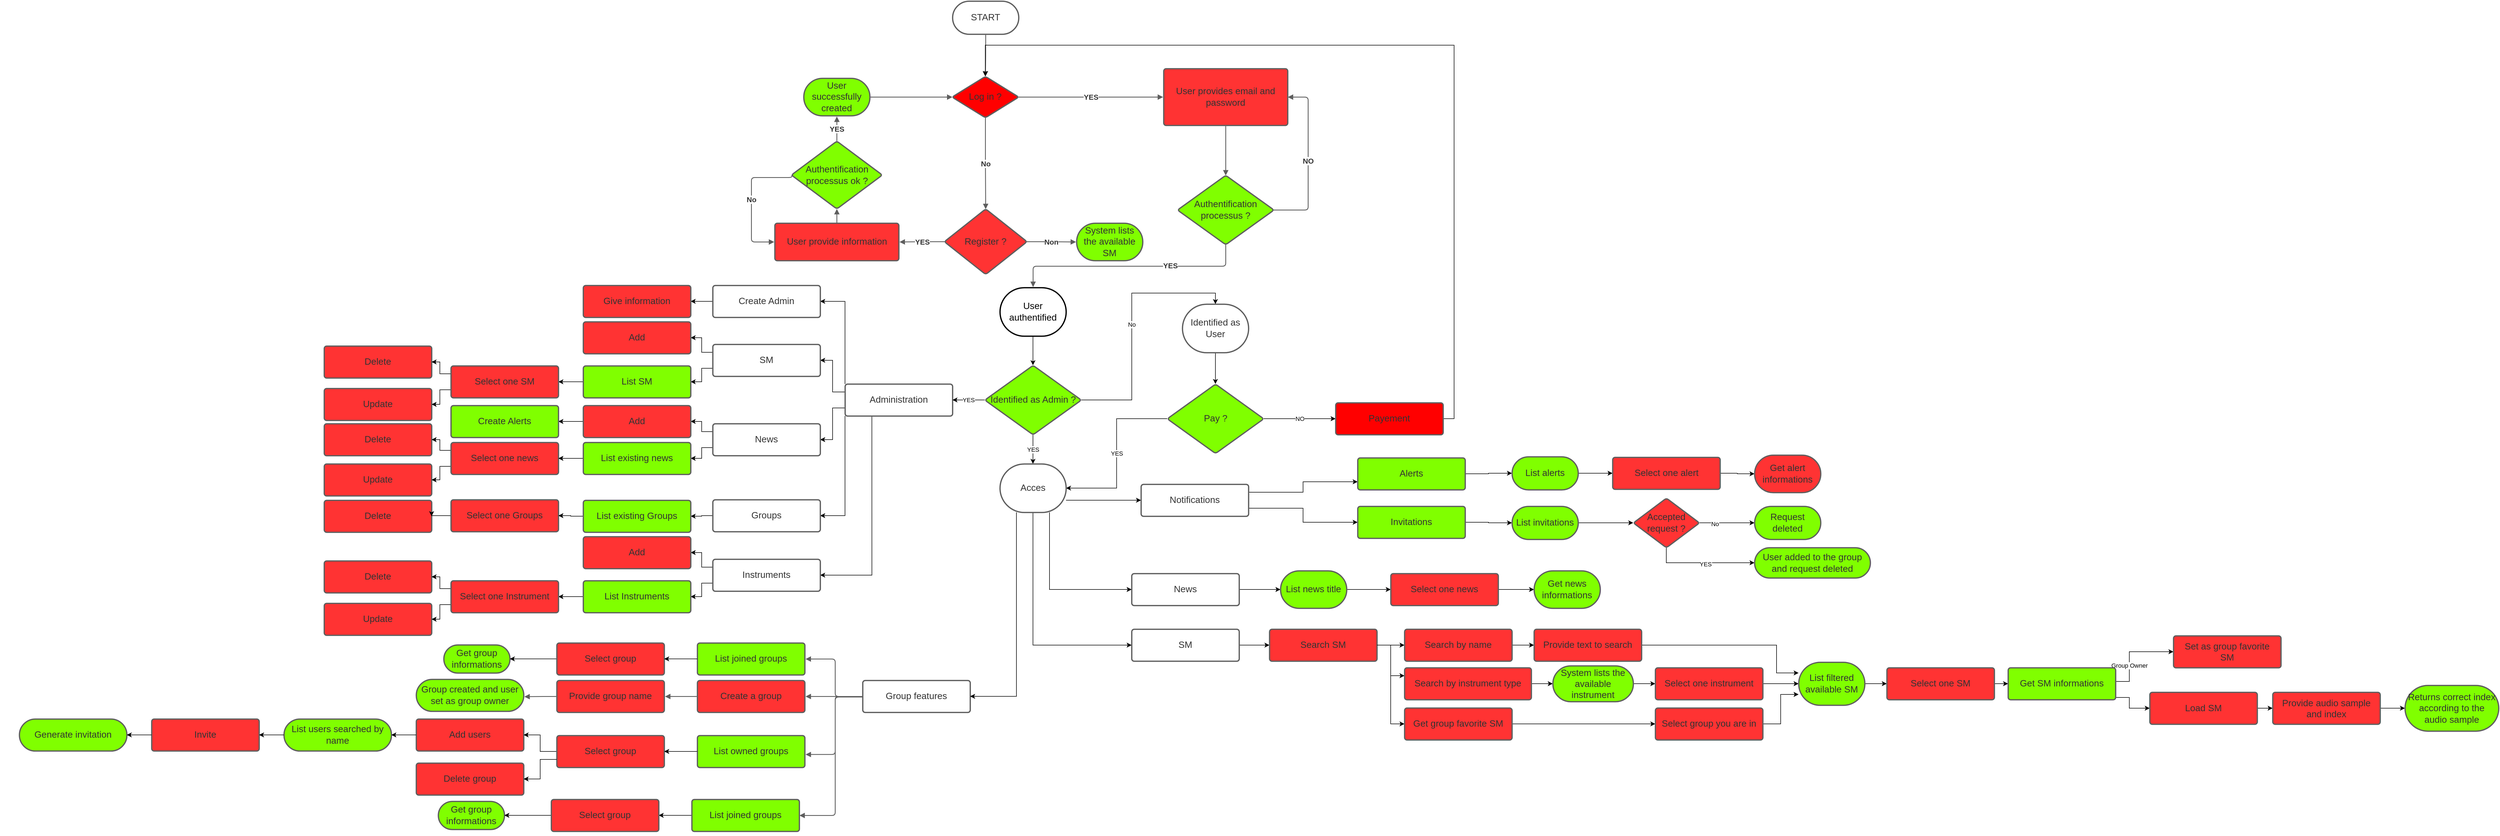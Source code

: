 <mxfile version="20.7.4" type="device"><diagram id="L3KcppMs-lOhK_hwBn5b" name="Page-1"><mxGraphModel dx="4547" dy="1910" grid="0" gridSize="10" guides="1" tooltips="1" connect="1" arrows="1" fold="1" page="0" pageScale="1" pageWidth="1169" pageHeight="827" math="0" shadow="0"><root><mxCell id="0"/><mxCell id="1" parent="0"/><UserObject label="START" lucidchartObjectId="djVTBm4FrZ4C" id="Vw4sJyOq3I_xVUJRRRFZ-107"><mxCell style="html=1;overflow=block;blockSpacing=1;whiteSpace=wrap;rounded=1;arcSize=50;fontSize=16.7;fontColor=#333333;align=center;spacing=3.8;strokeColor=#5e5e5e;strokeOpacity=100;strokeWidth=2.3;" parent="1" vertex="1"><mxGeometry x="555" y="80" width="120" height="60" as="geometry"/></mxCell></UserObject><UserObject label="Log in ?" lucidchartObjectId="tYxXUKnqT29W" id="Vw4sJyOq3I_xVUJRRRFZ-108"><mxCell style="html=1;overflow=block;blockSpacing=1;whiteSpace=wrap;rhombus;fontSize=16.7;fontColor=#333333;align=center;spacing=3.8;strokeColor=#5e5e5e;strokeOpacity=100;rounded=1;absoluteArcSize=1;arcSize=9;strokeWidth=2.3;fillColor=#FF0000;" parent="1" vertex="1"><mxGeometry x="554" y="216.5" width="121" height="75" as="geometry"/></mxCell></UserObject><UserObject label="" lucidchartObjectId="5YxXsrsKiSRe" id="Vw4sJyOq3I_xVUJRRRFZ-109"><mxCell style="html=1;jettySize=18;whiteSpace=wrap;fontSize=13;strokeColor=#5E5E5E;strokeWidth=1.5;rounded=1;arcSize=12;edgeStyle=orthogonalEdgeStyle;startArrow=none;endArrow=block;endFill=1;exitX=0.5;exitY=1.019;exitPerimeter=0;entryX=0.5;entryY=0.003;entryPerimeter=0;" parent="1" source="Vw4sJyOq3I_xVUJRRRFZ-107" target="Vw4sJyOq3I_xVUJRRRFZ-108" edge="1"><mxGeometry width="100" height="100" relative="1" as="geometry"><Array as="points"/></mxGeometry></mxCell></UserObject><UserObject label="" lucidchartObjectId="rZxXTJomict5" id="Vw4sJyOq3I_xVUJRRRFZ-110"><mxCell style="html=1;jettySize=18;whiteSpace=wrap;fontSize=13.3;fontColor=#333333;fontStyle=1;align=center;strokeColor=#5E5E5E;strokeWidth=1.5;rounded=1;arcSize=12;edgeStyle=orthogonalEdgeStyle;startArrow=none;endArrow=block;endFill=1;exitX=0.994;exitY=0.5;exitPerimeter=0;entryX=-0.005;entryY=0.5;entryPerimeter=0;" parent="1" source="Vw4sJyOq3I_xVUJRRRFZ-108" target="Vw4sJyOq3I_xVUJRRRFZ-129" edge="1"><mxGeometry width="100" height="100" relative="1" as="geometry"><Array as="points"/></mxGeometry></mxCell></UserObject><mxCell id="Vw4sJyOq3I_xVUJRRRFZ-111" value="YES" style="text;html=1;resizable=0;labelBackgroundColor=default;align=center;verticalAlign=middle;fontStyle=1;fontColor=#333333;fontSize=13.3;" parent="Vw4sJyOq3I_xVUJRRRFZ-110" vertex="1"><mxGeometry relative="1" as="geometry"/></mxCell><UserObject label="" lucidchartObjectId="xZxXjK.WP6Qo" id="Vw4sJyOq3I_xVUJRRRFZ-112"><mxCell style="html=1;jettySize=18;whiteSpace=wrap;fontSize=13.3;fontColor=#333333;fontStyle=1;align=center;strokeColor=#5E5E5E;strokeWidth=1.5;rounded=1;arcSize=12;edgeStyle=orthogonalEdgeStyle;startArrow=none;endArrow=block;endFill=1;exitX=0.5;exitY=0.997;exitPerimeter=0;entryX=0.5;entryY=0.004;entryPerimeter=0;" parent="1" source="Vw4sJyOq3I_xVUJRRRFZ-108" target="Vw4sJyOq3I_xVUJRRRFZ-114" edge="1"><mxGeometry width="100" height="100" relative="1" as="geometry"><Array as="points"/></mxGeometry></mxCell></UserObject><mxCell id="Vw4sJyOq3I_xVUJRRRFZ-113" value="No" style="text;html=1;resizable=0;labelBackgroundColor=default;align=center;verticalAlign=middle;fontStyle=1;fontColor=#333333;fontSize=13.3;" parent="Vw4sJyOq3I_xVUJRRRFZ-112" vertex="1"><mxGeometry relative="1" as="geometry"/></mxCell><UserObject label="Register ?" lucidchartObjectId="RZxXL2i39W_1" id="Vw4sJyOq3I_xVUJRRRFZ-114"><mxCell style="html=1;overflow=block;blockSpacing=1;whiteSpace=wrap;rhombus;fontSize=16.7;fontColor=#333333;align=center;spacing=3.8;strokeColor=#5e5e5e;strokeOpacity=100;rounded=1;absoluteArcSize=1;arcSize=9;strokeWidth=2.3;fillColor=#FF3333;" parent="1" vertex="1"><mxGeometry x="540" y="457" width="150" height="119" as="geometry"/></mxCell></UserObject><UserObject label="" lucidchartObjectId="d0xX3IJ0H0mm" id="Vw4sJyOq3I_xVUJRRRFZ-115"><mxCell style="html=1;jettySize=18;whiteSpace=wrap;fontSize=13.3;fontColor=#333333;fontStyle=1;align=center;strokeColor=#5E5E5E;strokeWidth=1.5;rounded=1;arcSize=12;edgeStyle=orthogonalEdgeStyle;startArrow=none;endArrow=block;endFill=1;exitX=0.007;exitY=0.5;exitPerimeter=0;entryX=1.005;entryY=0.5;entryPerimeter=0;" parent="1" source="Vw4sJyOq3I_xVUJRRRFZ-114" target="Vw4sJyOq3I_xVUJRRRFZ-117" edge="1"><mxGeometry width="100" height="100" relative="1" as="geometry"><Array as="points"/></mxGeometry></mxCell></UserObject><mxCell id="Vw4sJyOq3I_xVUJRRRFZ-116" value="YES" style="text;html=1;resizable=0;labelBackgroundColor=default;align=center;verticalAlign=middle;fontStyle=1;fontColor=#333333;fontSize=13.3;" parent="Vw4sJyOq3I_xVUJRRRFZ-115" vertex="1"><mxGeometry relative="1" as="geometry"/></mxCell><UserObject label="User provide information" lucidchartObjectId="l0xXF1V7sa07" id="Vw4sJyOq3I_xVUJRRRFZ-117"><mxCell style="html=1;overflow=block;blockSpacing=1;whiteSpace=wrap;fontSize=16.7;fontColor=#333333;align=center;spacing=9;strokeColor=#5e5e5e;strokeOpacity=100;rounded=1;absoluteArcSize=1;arcSize=9;strokeWidth=2.3;fillColor=#FF3333;" parent="1" vertex="1"><mxGeometry x="232.5" y="483" width="225" height="68" as="geometry"/></mxCell></UserObject><UserObject label="Authentification &lt;br&gt;processus ok ?" lucidchartObjectId="b1xXkUVTDkUe" id="Vw4sJyOq3I_xVUJRRRFZ-118"><mxCell style="html=1;overflow=block;blockSpacing=1;whiteSpace=wrap;rhombus;fontSize=16.7;fontColor=#333333;align=center;spacing=3.8;strokeColor=#5e5e5e;strokeOpacity=100;rounded=1;absoluteArcSize=1;arcSize=9;strokeWidth=2.3;fillColor=#80FF00;" parent="1" vertex="1"><mxGeometry x="262.5" y="334" width="165" height="123" as="geometry"/></mxCell></UserObject><UserObject label="User successfully created" lucidchartObjectId="Z1xXwfemFaSh" id="Vw4sJyOq3I_xVUJRRRFZ-119"><mxCell style="html=1;overflow=block;blockSpacing=1;whiteSpace=wrap;rounded=1;arcSize=50;fontSize=16.7;fontColor=#333333;align=center;spacing=3.8;strokeColor=#5e5e5e;strokeOpacity=100;strokeWidth=2.3;fillColor=#80FF00;" parent="1" vertex="1"><mxGeometry x="285" y="220" width="120" height="68" as="geometry"/></mxCell></UserObject><UserObject label="" lucidchartObjectId="62xXRaHT6t5i" id="Vw4sJyOq3I_xVUJRRRFZ-120"><mxCell style="html=1;jettySize=18;whiteSpace=wrap;fontSize=13.3;fontColor=#333333;fontStyle=1;align=center;strokeColor=#5E5E5E;strokeWidth=1.5;rounded=1;arcSize=12;edgeStyle=orthogonalEdgeStyle;startArrow=none;endArrow=block;endFill=1;exitX=0.5;exitY=0.003;exitPerimeter=0;entryX=0.5;entryY=1.017;entryPerimeter=0;" parent="1" source="Vw4sJyOq3I_xVUJRRRFZ-118" target="Vw4sJyOq3I_xVUJRRRFZ-119" edge="1"><mxGeometry width="100" height="100" relative="1" as="geometry"><Array as="points"/></mxGeometry></mxCell></UserObject><mxCell id="Vw4sJyOq3I_xVUJRRRFZ-121" value="YES" style="text;html=1;resizable=0;labelBackgroundColor=default;align=center;verticalAlign=middle;fontStyle=1;fontColor=#333333;fontSize=13.3;" parent="Vw4sJyOq3I_xVUJRRRFZ-120" vertex="1"><mxGeometry relative="1" as="geometry"/></mxCell><UserObject label="" lucidchartObjectId="~2xXoWAO4fbu" id="Vw4sJyOq3I_xVUJRRRFZ-122"><mxCell style="html=1;jettySize=18;whiteSpace=wrap;fontSize=13;strokeColor=#5E5E5E;strokeWidth=1.5;rounded=1;arcSize=12;edgeStyle=orthogonalEdgeStyle;startArrow=none;endArrow=block;endFill=1;exitX=1.009;exitY=0.5;exitPerimeter=0;entryX=0.006;entryY=0.5;entryPerimeter=0;" parent="1" source="Vw4sJyOq3I_xVUJRRRFZ-119" target="Vw4sJyOq3I_xVUJRRRFZ-108" edge="1"><mxGeometry width="100" height="100" relative="1" as="geometry"><Array as="points"/></mxGeometry></mxCell></UserObject><UserObject label="" lucidchartObjectId="j3xXq.jDElx4" id="Vw4sJyOq3I_xVUJRRRFZ-123"><mxCell style="html=1;jettySize=18;whiteSpace=wrap;fontSize=13;strokeColor=#5E5E5E;strokeWidth=1.5;rounded=1;arcSize=12;edgeStyle=orthogonalEdgeStyle;startArrow=none;endArrow=block;endFill=1;entryX=0.5;entryY=1;entryDx=0;entryDy=0;" parent="1" source="Vw4sJyOq3I_xVUJRRRFZ-117" target="Vw4sJyOq3I_xVUJRRRFZ-118" edge="1"><mxGeometry width="100" height="100" relative="1" as="geometry"><Array as="points"/><mxPoint x="370" y="460" as="sourcePoint"/></mxGeometry></mxCell></UserObject><UserObject label="" lucidchartObjectId="m3xXru26MEGR" id="Vw4sJyOq3I_xVUJRRRFZ-124"><mxCell style="html=1;jettySize=18;whiteSpace=wrap;fontSize=13.3;fontColor=#333333;fontStyle=1;align=center;strokeColor=#5E5E5E;strokeWidth=1.5;rounded=1;arcSize=12;edgeStyle=orthogonalEdgeStyle;startArrow=none;endArrow=block;endFill=1;exitX=0.005;exitY=0.5;exitPerimeter=0;entryX=-0.005;entryY=0.5;entryPerimeter=0;" parent="1" source="Vw4sJyOq3I_xVUJRRRFZ-118" target="Vw4sJyOq3I_xVUJRRRFZ-117" edge="1"><mxGeometry width="100" height="100" relative="1" as="geometry"><Array as="points"><mxPoint x="263" y="400"/><mxPoint x="190" y="400"/><mxPoint x="190" y="517"/></Array></mxGeometry></mxCell></UserObject><mxCell id="Vw4sJyOq3I_xVUJRRRFZ-125" value="No" style="text;html=1;resizable=0;labelBackgroundColor=default;align=center;verticalAlign=middle;fontStyle=1;fontColor=#333333;fontSize=13.3;" parent="Vw4sJyOq3I_xVUJRRRFZ-124" vertex="1"><mxGeometry relative="1" as="geometry"/></mxCell><UserObject label="System lists the available SM" lucidchartObjectId="N3xXCiXPk8rS" id="Vw4sJyOq3I_xVUJRRRFZ-126"><mxCell style="html=1;overflow=block;blockSpacing=1;whiteSpace=wrap;rounded=1;arcSize=50;fontSize=16.7;fontColor=#333333;align=center;spacing=3.8;strokeColor=#5e5e5e;strokeOpacity=100;strokeWidth=2.3;fillColor=#80FF00;" parent="1" vertex="1"><mxGeometry x="780" y="483" width="120" height="68" as="geometry"/></mxCell></UserObject><UserObject label="" lucidchartObjectId="_3xXB64narfh" id="Vw4sJyOq3I_xVUJRRRFZ-127"><mxCell style="html=1;jettySize=18;whiteSpace=wrap;fontSize=13.3;fontColor=#333333;fontStyle=1;align=center;strokeColor=#5E5E5E;strokeWidth=1.5;rounded=1;arcSize=12;edgeStyle=orthogonalEdgeStyle;startArrow=none;endArrow=block;endFill=1;exitX=0.993;exitY=0.5;exitPerimeter=0;entryX=-0.009;entryY=0.5;entryPerimeter=0;" parent="1" source="Vw4sJyOq3I_xVUJRRRFZ-114" target="Vw4sJyOq3I_xVUJRRRFZ-126" edge="1"><mxGeometry width="100" height="100" relative="1" as="geometry"><Array as="points"/></mxGeometry></mxCell></UserObject><mxCell id="Vw4sJyOq3I_xVUJRRRFZ-128" value="Non" style="text;html=1;resizable=0;labelBackgroundColor=default;align=center;verticalAlign=middle;fontStyle=1;fontColor=#333333;fontSize=13.3;" parent="Vw4sJyOq3I_xVUJRRRFZ-127" vertex="1"><mxGeometry relative="1" as="geometry"/></mxCell><UserObject label="User provides email and password" lucidchartObjectId="KYyXBM0ExG_W" id="Vw4sJyOq3I_xVUJRRRFZ-129"><mxCell style="html=1;overflow=block;blockSpacing=1;whiteSpace=wrap;fontSize=16.7;fontColor=#333333;align=center;spacing=9;strokeColor=#5e5e5e;strokeOpacity=100;rounded=1;absoluteArcSize=1;arcSize=9;strokeWidth=2.3;fillColor=#FF3333;" parent="1" vertex="1"><mxGeometry x="938" y="202.5" width="225" height="103" as="geometry"/></mxCell></UserObject><UserObject label="Authentification &lt;br&gt;processus ?" lucidchartObjectId="0YyX2~gpzx7G" id="Vw4sJyOq3I_xVUJRRRFZ-130"><mxCell style="html=1;overflow=block;blockSpacing=1;whiteSpace=wrap;rhombus;fontSize=16.7;fontColor=#333333;align=center;spacing=3.8;strokeColor=#5e5e5e;strokeOpacity=100;rounded=1;absoluteArcSize=1;arcSize=9;strokeWidth=2.3;fillColor=#80FF00;" parent="1" vertex="1"><mxGeometry x="963" y="396" width="175" height="126" as="geometry"/></mxCell></UserObject><UserObject label="" lucidchartObjectId="6YyX.VIA28Jv" id="Vw4sJyOq3I_xVUJRRRFZ-131"><mxCell style="html=1;jettySize=18;whiteSpace=wrap;fontSize=13;strokeColor=#5E5E5E;strokeWidth=1.5;rounded=1;arcSize=12;edgeStyle=orthogonalEdgeStyle;startArrow=none;endArrow=block;endFill=1;exitX=0.5;exitY=1.011;exitPerimeter=0;entryX=0.5;entryY=0.003;entryPerimeter=0;" parent="1" source="Vw4sJyOq3I_xVUJRRRFZ-129" target="Vw4sJyOq3I_xVUJRRRFZ-130" edge="1"><mxGeometry width="100" height="100" relative="1" as="geometry"><Array as="points"/></mxGeometry></mxCell></UserObject><UserObject label="" lucidchartObjectId=".YyXKlqzq9Ep" id="Vw4sJyOq3I_xVUJRRRFZ-132"><mxCell style="html=1;jettySize=18;whiteSpace=wrap;fontSize=13.3;fontColor=#333333;fontStyle=1;align=center;strokeColor=#5E5E5E;strokeWidth=1.5;rounded=1;arcSize=12;edgeStyle=orthogonalEdgeStyle;startArrow=none;endArrow=block;endFill=1;exitX=0.5;exitY=0.997;exitPerimeter=0;entryX=0.5;entryY=-0.013;entryPerimeter=0;" parent="1" source="Vw4sJyOq3I_xVUJRRRFZ-130" target="Vw4sJyOq3I_xVUJRRRFZ-136" edge="1"><mxGeometry width="100" height="100" relative="1" as="geometry"><Array as="points"/></mxGeometry></mxCell></UserObject><mxCell id="Vw4sJyOq3I_xVUJRRRFZ-133" value="YES" style="text;html=1;resizable=0;labelBackgroundColor=default;align=center;verticalAlign=middle;fontStyle=1;fontColor=#333333;fontSize=13.3;" parent="Vw4sJyOq3I_xVUJRRRFZ-132" vertex="1"><mxGeometry relative="1" as="geometry"><mxPoint x="73" y="-1" as="offset"/></mxGeometry></mxCell><UserObject label="" lucidchartObjectId="aZyXuX_.W2zt" id="Vw4sJyOq3I_xVUJRRRFZ-134"><mxCell style="html=1;jettySize=18;whiteSpace=wrap;fontSize=13.3;fontColor=#333333;fontStyle=1;align=center;strokeColor=#5E5E5E;strokeWidth=1.5;rounded=1;arcSize=12;edgeStyle=orthogonalEdgeStyle;startArrow=none;endArrow=block;endFill=1;exitX=0.995;exitY=0.5;exitPerimeter=0;entryX=1;entryY=0.5;entryDx=0;entryDy=0;" parent="1" source="Vw4sJyOq3I_xVUJRRRFZ-130" target="Vw4sJyOq3I_xVUJRRRFZ-129" edge="1"><mxGeometry width="100" height="100" relative="1" as="geometry"><Array as="points"><mxPoint x="1200" y="459"/><mxPoint x="1200" y="254"/></Array><mxPoint x="1180" y="240" as="targetPoint"/></mxGeometry></mxCell></UserObject><mxCell id="Vw4sJyOq3I_xVUJRRRFZ-135" value="NO" style="text;html=1;resizable=0;labelBackgroundColor=default;align=center;verticalAlign=middle;fontStyle=1;fontColor=#333333;fontSize=13.3;" parent="Vw4sJyOq3I_xVUJRRRFZ-134" vertex="1"><mxGeometry relative="1" as="geometry"/></mxCell><mxCell id="jsQQgV9MLQ0iKB44Ff6Y-2" style="edgeStyle=orthogonalEdgeStyle;rounded=0;orthogonalLoop=1;jettySize=auto;html=1;exitX=0.5;exitY=1;exitDx=0;exitDy=0;entryX=0.5;entryY=0;entryDx=0;entryDy=0;" parent="1" source="Vw4sJyOq3I_xVUJRRRFZ-136" target="jsQQgV9MLQ0iKB44Ff6Y-1" edge="1"><mxGeometry relative="1" as="geometry"/></mxCell><UserObject label="User authentified" lucidchartObjectId="LZyX~un_dzXt" id="Vw4sJyOq3I_xVUJRRRFZ-136"><mxCell style="html=1;overflow=block;blockSpacing=1;whiteSpace=wrap;rounded=1;arcSize=50;fontSize=16.7;align=center;spacing=3.8;strokeOpacity=100;strokeWidth=2.3;" parent="1" vertex="1"><mxGeometry x="641" y="600" width="120" height="88" as="geometry"/></mxCell></UserObject><mxCell id="6JO07Elq2i-miPZ-Pem3-4" style="edgeStyle=orthogonalEdgeStyle;rounded=0;orthogonalLoop=1;jettySize=auto;html=1;exitX=1;exitY=0.25;exitDx=0;exitDy=0;entryX=0;entryY=0.75;entryDx=0;entryDy=0;" parent="1" source="Vw4sJyOq3I_xVUJRRRFZ-178" target="_9-KJC9eNNspnWfX5izF-14" edge="1"><mxGeometry relative="1" as="geometry"><mxPoint x="1300" y="948" as="targetPoint"/></mxGeometry></mxCell><mxCell id="_9-KJC9eNNspnWfX5izF-13" style="edgeStyle=orthogonalEdgeStyle;rounded=0;orthogonalLoop=1;jettySize=auto;html=1;exitX=1;exitY=0.75;exitDx=0;exitDy=0;entryX=0;entryY=0.5;entryDx=0;entryDy=0;" parent="1" source="Vw4sJyOq3I_xVUJRRRFZ-178" target="_9-KJC9eNNspnWfX5izF-15" edge="1"><mxGeometry relative="1" as="geometry"><mxPoint x="1311" y="1050.0" as="targetPoint"/></mxGeometry></mxCell><UserObject label="Notifications" lucidchartObjectId="HBzXEejlSaDj" id="Vw4sJyOq3I_xVUJRRRFZ-178"><mxCell style="html=1;overflow=block;blockSpacing=1;whiteSpace=wrap;fontSize=16.7;fontColor=#333333;align=center;spacing=9;strokeColor=#5e5e5e;strokeOpacity=100;rounded=1;absoluteArcSize=1;arcSize=9;strokeWidth=2.3;" parent="1" vertex="1"><mxGeometry x="897" y="957" width="195" height="58" as="geometry"/></mxCell></UserObject><mxCell id="6JO07Elq2i-miPZ-Pem3-8" style="edgeStyle=orthogonalEdgeStyle;rounded=0;orthogonalLoop=1;jettySize=auto;html=1;exitX=1;exitY=0.5;exitDx=0;exitDy=0;entryX=0;entryY=0.5;entryDx=0;entryDy=0;" parent="1" source="6JO07Elq2i-miPZ-Pem3-6" target="6JO07Elq2i-miPZ-Pem3-9" edge="1"><mxGeometry relative="1" as="geometry"><mxPoint x="1160" y="1149" as="targetPoint"/></mxGeometry></mxCell><UserObject label="News" lucidchartObjectId="HBzXEejlSaDj" id="6JO07Elq2i-miPZ-Pem3-6"><mxCell style="html=1;overflow=block;blockSpacing=1;whiteSpace=wrap;fontSize=16.7;fontColor=#333333;align=center;spacing=9;strokeColor=#5e5e5e;strokeOpacity=100;rounded=1;absoluteArcSize=1;arcSize=9;strokeWidth=2.3;" parent="1" vertex="1"><mxGeometry x="880" y="1119" width="195" height="58" as="geometry"/></mxCell></UserObject><mxCell id="6JO07Elq2i-miPZ-Pem3-11" style="edgeStyle=orthogonalEdgeStyle;rounded=0;orthogonalLoop=1;jettySize=auto;html=1;exitX=1;exitY=0.5;exitDx=0;exitDy=0;entryX=0;entryY=0.5;entryDx=0;entryDy=0;" parent="1" source="6JO07Elq2i-miPZ-Pem3-9" target="6JO07Elq2i-miPZ-Pem3-10" edge="1"><mxGeometry relative="1" as="geometry"/></mxCell><UserObject label="List news title" lucidchartObjectId="N3xXCiXPk8rS" id="6JO07Elq2i-miPZ-Pem3-9"><mxCell style="html=1;overflow=block;blockSpacing=1;whiteSpace=wrap;rounded=1;arcSize=50;fontSize=16.7;fontColor=#333333;align=center;spacing=3.8;strokeColor=#5e5e5e;strokeOpacity=100;strokeWidth=2.3;fillColor=#80FF00;" parent="1" vertex="1"><mxGeometry x="1150" y="1114" width="120" height="68" as="geometry"/></mxCell></UserObject><mxCell id="6JO07Elq2i-miPZ-Pem3-13" style="edgeStyle=orthogonalEdgeStyle;rounded=0;orthogonalLoop=1;jettySize=auto;html=1;exitX=1;exitY=0.5;exitDx=0;exitDy=0;entryX=0;entryY=0.5;entryDx=0;entryDy=0;" parent="1" source="6JO07Elq2i-miPZ-Pem3-10" target="6JO07Elq2i-miPZ-Pem3-12" edge="1"><mxGeometry relative="1" as="geometry"/></mxCell><UserObject label="Select one news" lucidchartObjectId="HBzXEejlSaDj" id="6JO07Elq2i-miPZ-Pem3-10"><mxCell style="html=1;overflow=block;blockSpacing=1;whiteSpace=wrap;fontSize=16.7;fontColor=#333333;align=center;spacing=9;strokeColor=#5e5e5e;strokeOpacity=100;rounded=1;absoluteArcSize=1;arcSize=9;strokeWidth=2.3;fillColor=#FF3333;" parent="1" vertex="1"><mxGeometry x="1350" y="1119" width="195" height="58" as="geometry"/></mxCell></UserObject><UserObject label="Get news informations" lucidchartObjectId="N3xXCiXPk8rS" id="6JO07Elq2i-miPZ-Pem3-12"><mxCell style="html=1;overflow=block;blockSpacing=1;whiteSpace=wrap;rounded=1;arcSize=50;fontSize=16.7;fontColor=#333333;align=center;spacing=3.8;strokeColor=#5e5e5e;strokeOpacity=100;strokeWidth=2.3;fillColor=#80FF00;" parent="1" vertex="1"><mxGeometry x="1610" y="1114" width="120" height="68" as="geometry"/></mxCell></UserObject><mxCell id="HpIKX2bQEI2tAU3Qnaaa-40" style="edgeStyle=orthogonalEdgeStyle;rounded=0;orthogonalLoop=1;jettySize=auto;html=1;exitX=1;exitY=0.5;exitDx=0;exitDy=0;entryX=0;entryY=0.5;entryDx=0;entryDy=0;" parent="1" source="6JO07Elq2i-miPZ-Pem3-14" target="6JO07Elq2i-miPZ-Pem3-21" edge="1"><mxGeometry relative="1" as="geometry"/></mxCell><UserObject label="SM" lucidchartObjectId="HBzXEejlSaDj" id="6JO07Elq2i-miPZ-Pem3-14"><mxCell style="html=1;overflow=block;blockSpacing=1;whiteSpace=wrap;fontSize=16.7;fontColor=#333333;align=center;spacing=9;strokeColor=#5e5e5e;strokeOpacity=100;rounded=1;absoluteArcSize=1;arcSize=9;strokeWidth=2.3;" parent="1" vertex="1"><mxGeometry x="880" y="1220" width="195" height="58" as="geometry"/></mxCell></UserObject><mxCell id="6JO07Elq2i-miPZ-Pem3-28" style="edgeStyle=orthogonalEdgeStyle;rounded=0;orthogonalLoop=1;jettySize=auto;html=1;exitX=1;exitY=0.5;exitDx=0;exitDy=0;entryX=0;entryY=0.5;entryDx=0;entryDy=0;" parent="1" source="6JO07Elq2i-miPZ-Pem3-21" target="6JO07Elq2i-miPZ-Pem3-26" edge="1"><mxGeometry relative="1" as="geometry"/></mxCell><mxCell id="HpIKX2bQEI2tAU3Qnaaa-38" style="edgeStyle=orthogonalEdgeStyle;rounded=0;orthogonalLoop=1;jettySize=auto;html=1;exitX=1;exitY=0.5;exitDx=0;exitDy=0;entryX=0;entryY=0.5;entryDx=0;entryDy=0;" parent="1" source="6JO07Elq2i-miPZ-Pem3-21" target="6JO07Elq2i-miPZ-Pem3-42" edge="1"><mxGeometry relative="1" as="geometry"/></mxCell><UserObject label="Search SM" lucidchartObjectId="HBzXEejlSaDj" id="6JO07Elq2i-miPZ-Pem3-21"><mxCell style="html=1;overflow=block;blockSpacing=1;whiteSpace=wrap;fontSize=16.7;fontColor=#333333;align=center;spacing=9;strokeColor=#5e5e5e;strokeOpacity=100;rounded=1;absoluteArcSize=1;arcSize=9;strokeWidth=2.3;fillColor=#FF3333;" parent="1" vertex="1"><mxGeometry x="1130" y="1220" width="195" height="58" as="geometry"/></mxCell></UserObject><mxCell id="6JO07Elq2i-miPZ-Pem3-38" style="edgeStyle=orthogonalEdgeStyle;rounded=0;orthogonalLoop=1;jettySize=auto;html=1;exitX=1;exitY=0.5;exitDx=0;exitDy=0;entryX=0;entryY=0.5;entryDx=0;entryDy=0;" parent="1" source="6JO07Elq2i-miPZ-Pem3-26" target="6JO07Elq2i-miPZ-Pem3-37" edge="1"><mxGeometry relative="1" as="geometry"/></mxCell><UserObject label="Search by name" lucidchartObjectId="HBzXEejlSaDj" id="6JO07Elq2i-miPZ-Pem3-26"><mxCell style="html=1;overflow=block;blockSpacing=1;whiteSpace=wrap;fontSize=16.7;fontColor=#333333;align=center;spacing=9;strokeColor=#5e5e5e;strokeOpacity=100;rounded=1;absoluteArcSize=1;arcSize=9;strokeWidth=2.3;fillColor=#FF3333;" parent="1" vertex="1"><mxGeometry x="1375" y="1220" width="195" height="58" as="geometry"/></mxCell></UserObject><mxCell id="6JO07Elq2i-miPZ-Pem3-29" style="edgeStyle=orthogonalEdgeStyle;rounded=0;orthogonalLoop=1;jettySize=auto;html=1;entryX=0;entryY=0.25;entryDx=0;entryDy=0;exitX=1;exitY=0.5;exitDx=0;exitDy=0;" parent="1" source="6JO07Elq2i-miPZ-Pem3-21" target="6JO07Elq2i-miPZ-Pem3-27" edge="1"><mxGeometry relative="1" as="geometry"><mxPoint x="1350" y="1253" as="sourcePoint"/><Array as="points"><mxPoint x="1350" y="1249"/><mxPoint x="1350" y="1305"/></Array></mxGeometry></mxCell><mxCell id="6JO07Elq2i-miPZ-Pem3-34" style="rounded=0;orthogonalLoop=1;jettySize=auto;html=1;exitX=1;exitY=0.5;exitDx=0;exitDy=0;entryX=0;entryY=0.5;entryDx=0;entryDy=0;" parent="1" source="6JO07Elq2i-miPZ-Pem3-27" target="6JO07Elq2i-miPZ-Pem3-33" edge="1"><mxGeometry relative="1" as="geometry"/></mxCell><UserObject label="Search by instrument type" lucidchartObjectId="HBzXEejlSaDj" id="6JO07Elq2i-miPZ-Pem3-27"><mxCell style="html=1;overflow=block;blockSpacing=1;whiteSpace=wrap;fontSize=16.7;fontColor=#333333;align=center;spacing=9;strokeColor=#5e5e5e;strokeOpacity=100;rounded=1;absoluteArcSize=1;arcSize=9;strokeWidth=2.3;fillColor=#FF3333;" parent="1" vertex="1"><mxGeometry x="1375" y="1290" width="230" height="58" as="geometry"/></mxCell></UserObject><mxCell id="6JO07Elq2i-miPZ-Pem3-35" style="rounded=0;orthogonalLoop=1;jettySize=auto;html=1;exitX=1;exitY=0.5;exitDx=0;exitDy=0;entryX=0;entryY=0.5;entryDx=0;entryDy=0;" parent="1" source="6JO07Elq2i-miPZ-Pem3-33" target="6JO07Elq2i-miPZ-Pem3-36" edge="1"><mxGeometry relative="1" as="geometry"><mxPoint x="1830" y="1316" as="targetPoint"/></mxGeometry></mxCell><UserObject label="System lists the available instrument" lucidchartObjectId="N3xXCiXPk8rS" id="6JO07Elq2i-miPZ-Pem3-33"><mxCell style="html=1;overflow=block;blockSpacing=1;whiteSpace=wrap;rounded=1;arcSize=50;fontSize=16.7;fontColor=#333333;align=center;spacing=3.8;strokeColor=#5e5e5e;strokeOpacity=100;strokeWidth=2.3;fillColor=#80FF00;" parent="1" vertex="1"><mxGeometry x="1644" y="1286.5" width="146" height="65" as="geometry"/></mxCell></UserObject><mxCell id="6JO07Elq2i-miPZ-Pem3-41" style="edgeStyle=orthogonalEdgeStyle;rounded=0;orthogonalLoop=1;jettySize=auto;html=1;exitX=1;exitY=0.5;exitDx=0;exitDy=0;entryX=0;entryY=0.5;entryDx=0;entryDy=0;" parent="1" source="6JO07Elq2i-miPZ-Pem3-36" target="6JO07Elq2i-miPZ-Pem3-39" edge="1"><mxGeometry relative="1" as="geometry"/></mxCell><UserObject label="Select one instrument" lucidchartObjectId="HBzXEejlSaDj" id="6JO07Elq2i-miPZ-Pem3-36"><mxCell style="html=1;overflow=block;blockSpacing=1;whiteSpace=wrap;fontSize=16.7;fontColor=#333333;align=center;spacing=9;strokeColor=#5e5e5e;strokeOpacity=100;rounded=1;absoluteArcSize=1;arcSize=9;strokeWidth=2.3;fillColor=#FF3333;" parent="1" vertex="1"><mxGeometry x="1830" y="1290" width="195" height="58" as="geometry"/></mxCell></UserObject><mxCell id="6JO07Elq2i-miPZ-Pem3-40" style="edgeStyle=orthogonalEdgeStyle;rounded=0;orthogonalLoop=1;jettySize=auto;html=1;exitX=1;exitY=0.5;exitDx=0;exitDy=0;entryX=0;entryY=0.25;entryDx=0;entryDy=0;" parent="1" source="6JO07Elq2i-miPZ-Pem3-37" target="6JO07Elq2i-miPZ-Pem3-39" edge="1"><mxGeometry relative="1" as="geometry"><Array as="points"><mxPoint x="2050" y="1249"/><mxPoint x="2050" y="1300"/></Array></mxGeometry></mxCell><UserObject label="Provide text to search" lucidchartObjectId="HBzXEejlSaDj" id="6JO07Elq2i-miPZ-Pem3-37"><mxCell style="html=1;overflow=block;blockSpacing=1;whiteSpace=wrap;fontSize=16.7;fontColor=#333333;align=center;spacing=9;strokeColor=#5e5e5e;strokeOpacity=100;rounded=1;absoluteArcSize=1;arcSize=9;strokeWidth=2.3;fillColor=#FF3333;" parent="1" vertex="1"><mxGeometry x="1610" y="1220" width="195" height="58" as="geometry"/></mxCell></UserObject><mxCell id="6JO07Elq2i-miPZ-Pem3-47" style="edgeStyle=orthogonalEdgeStyle;rounded=0;orthogonalLoop=1;jettySize=auto;html=1;exitX=1;exitY=0.5;exitDx=0;exitDy=0;entryX=0;entryY=0.5;entryDx=0;entryDy=0;" parent="1" source="6JO07Elq2i-miPZ-Pem3-39" target="uvqSHklthlIEar8xplAS-38" edge="1"><mxGeometry relative="1" as="geometry"/></mxCell><UserObject label="List filtered available SM" lucidchartObjectId="N3xXCiXPk8rS" id="6JO07Elq2i-miPZ-Pem3-39"><mxCell style="html=1;overflow=block;blockSpacing=1;whiteSpace=wrap;rounded=1;arcSize=50;fontSize=16.7;fontColor=#333333;align=center;spacing=3.8;strokeColor=#5e5e5e;strokeOpacity=100;strokeWidth=2.3;fillColor=#80FF00;" parent="1" vertex="1"><mxGeometry x="2090" y="1280" width="120" height="78" as="geometry"/></mxCell></UserObject><mxCell id="6JO07Elq2i-miPZ-Pem3-45" style="edgeStyle=orthogonalEdgeStyle;rounded=0;orthogonalLoop=1;jettySize=auto;html=1;exitX=1;exitY=0.5;exitDx=0;exitDy=0;entryX=0;entryY=0.5;entryDx=0;entryDy=0;" parent="1" source="6JO07Elq2i-miPZ-Pem3-42" target="6JO07Elq2i-miPZ-Pem3-44" edge="1"><mxGeometry relative="1" as="geometry"/></mxCell><UserObject label="Get group favorite SM" lucidchartObjectId="HBzXEejlSaDj" id="6JO07Elq2i-miPZ-Pem3-42"><mxCell style="html=1;overflow=block;blockSpacing=1;whiteSpace=wrap;fontSize=16.7;fontColor=#333333;align=center;spacing=9;strokeColor=#5e5e5e;strokeOpacity=100;rounded=1;absoluteArcSize=1;arcSize=9;strokeWidth=2.3;fillColor=#FF3333;" parent="1" vertex="1"><mxGeometry x="1375" y="1363" width="195" height="58" as="geometry"/></mxCell></UserObject><mxCell id="HpIKX2bQEI2tAU3Qnaaa-39" style="edgeStyle=orthogonalEdgeStyle;rounded=0;orthogonalLoop=1;jettySize=auto;html=1;exitX=1;exitY=0.5;exitDx=0;exitDy=0;entryX=0;entryY=0.75;entryDx=0;entryDy=0;" parent="1" source="6JO07Elq2i-miPZ-Pem3-44" target="6JO07Elq2i-miPZ-Pem3-39" edge="1"><mxGeometry relative="1" as="geometry"/></mxCell><UserObject label="Select group you are in" lucidchartObjectId="HBzXEejlSaDj" id="6JO07Elq2i-miPZ-Pem3-44"><mxCell style="html=1;overflow=block;blockSpacing=1;whiteSpace=wrap;fontSize=16.7;fontColor=#333333;align=center;spacing=9;strokeColor=#5e5e5e;strokeOpacity=100;rounded=1;absoluteArcSize=1;arcSize=9;strokeWidth=2.3;fillColor=#FF3333;" parent="1" vertex="1"><mxGeometry x="1830" y="1363" width="195" height="58" as="geometry"/></mxCell></UserObject><mxCell id="6JO07Elq2i-miPZ-Pem3-50" value="Group Owner" style="edgeStyle=orthogonalEdgeStyle;rounded=0;orthogonalLoop=1;jettySize=auto;html=1;exitX=1;exitY=0.25;exitDx=0;exitDy=0;entryX=0;entryY=0.5;entryDx=0;entryDy=0;" parent="1" source="6JO07Elq2i-miPZ-Pem3-46" target="6JO07Elq2i-miPZ-Pem3-49" edge="1"><mxGeometry x="-0.241" relative="1" as="geometry"><Array as="points"><mxPoint x="2665" y="1315"/><mxPoint x="2690" y="1315"/><mxPoint x="2690" y="1261"/></Array><mxPoint as="offset"/></mxGeometry></mxCell><mxCell id="6JO07Elq2i-miPZ-Pem3-53" style="edgeStyle=orthogonalEdgeStyle;rounded=0;orthogonalLoop=1;jettySize=auto;html=1;exitX=1;exitY=0.75;exitDx=0;exitDy=0;entryX=0;entryY=0.5;entryDx=0;entryDy=0;" parent="1" source="6JO07Elq2i-miPZ-Pem3-46" target="6JO07Elq2i-miPZ-Pem3-52" edge="1"><mxGeometry relative="1" as="geometry"><Array as="points"><mxPoint x="2665" y="1344"/><mxPoint x="2690" y="1344"/><mxPoint x="2690" y="1364"/></Array></mxGeometry></mxCell><UserObject label="Get SM informations" lucidchartObjectId="HBzXEejlSaDj" id="6JO07Elq2i-miPZ-Pem3-46"><mxCell style="html=1;overflow=block;blockSpacing=1;whiteSpace=wrap;fontSize=16.7;fontColor=#333333;align=center;spacing=9;strokeColor=#5e5e5e;strokeOpacity=100;rounded=1;absoluteArcSize=1;arcSize=9;strokeWidth=2.3;fillColor=#80FF00;" parent="1" vertex="1"><mxGeometry x="2470" y="1290" width="195" height="58" as="geometry"/></mxCell></UserObject><UserObject label="Set as group favorite SM" lucidchartObjectId="HBzXEejlSaDj" id="6JO07Elq2i-miPZ-Pem3-49"><mxCell style="html=1;overflow=block;blockSpacing=1;whiteSpace=wrap;fontSize=16.7;fontColor=#333333;align=center;spacing=9;strokeColor=#5e5e5e;strokeOpacity=100;rounded=1;absoluteArcSize=1;arcSize=9;strokeWidth=2.3;fillColor=#FF3333;" parent="1" vertex="1"><mxGeometry x="2770" y="1232" width="195" height="58" as="geometry"/></mxCell></UserObject><mxCell id="_9-KJC9eNNspnWfX5izF-2" style="edgeStyle=orthogonalEdgeStyle;rounded=0;orthogonalLoop=1;jettySize=auto;html=1;exitX=1;exitY=0.5;exitDx=0;exitDy=0;entryX=0;entryY=0.5;entryDx=0;entryDy=0;" parent="1" source="6JO07Elq2i-miPZ-Pem3-52" target="_9-KJC9eNNspnWfX5izF-1" edge="1"><mxGeometry relative="1" as="geometry"/></mxCell><UserObject label="Load SM" lucidchartObjectId="HBzXEejlSaDj" id="6JO07Elq2i-miPZ-Pem3-52"><mxCell style="html=1;overflow=block;blockSpacing=1;whiteSpace=wrap;fontSize=16.7;fontColor=#333333;align=center;spacing=9;strokeColor=#5e5e5e;strokeOpacity=100;rounded=1;absoluteArcSize=1;arcSize=9;strokeWidth=2.3;fillColor=#FF3333;" parent="1" vertex="1"><mxGeometry x="2727" y="1334.5" width="195" height="58" as="geometry"/></mxCell></UserObject><mxCell id="6JO07Elq2i-miPZ-Pem3-63" style="edgeStyle=orthogonalEdgeStyle;rounded=0;orthogonalLoop=1;jettySize=auto;html=1;exitX=0;exitY=0;exitDx=0;exitDy=0;entryX=1;entryY=0.5;entryDx=0;entryDy=0;strokeColor=#000000;" parent="1" source="6JO07Elq2i-miPZ-Pem3-54" target="6JO07Elq2i-miPZ-Pem3-60" edge="1"><mxGeometry relative="1" as="geometry"/></mxCell><mxCell id="6JO07Elq2i-miPZ-Pem3-64" style="edgeStyle=orthogonalEdgeStyle;rounded=0;orthogonalLoop=1;jettySize=auto;html=1;exitX=0;exitY=0.25;exitDx=0;exitDy=0;entryX=1;entryY=0.5;entryDx=0;entryDy=0;strokeColor=#000000;" parent="1" source="6JO07Elq2i-miPZ-Pem3-54" target="6JO07Elq2i-miPZ-Pem3-61" edge="1"><mxGeometry relative="1" as="geometry"/></mxCell><mxCell id="6JO07Elq2i-miPZ-Pem3-65" style="edgeStyle=orthogonalEdgeStyle;rounded=0;orthogonalLoop=1;jettySize=auto;html=1;exitX=0;exitY=0.75;exitDx=0;exitDy=0;entryX=1;entryY=0.5;entryDx=0;entryDy=0;strokeColor=#000000;" parent="1" source="6JO07Elq2i-miPZ-Pem3-54" target="6JO07Elq2i-miPZ-Pem3-62" edge="1"><mxGeometry relative="1" as="geometry"/></mxCell><mxCell id="_9-KJC9eNNspnWfX5izF-40" style="edgeStyle=orthogonalEdgeStyle;rounded=0;orthogonalLoop=1;jettySize=auto;html=1;exitX=0;exitY=1;exitDx=0;exitDy=0;entryX=1;entryY=0.5;entryDx=0;entryDy=0;" parent="1" source="6JO07Elq2i-miPZ-Pem3-54" target="_9-KJC9eNNspnWfX5izF-37" edge="1"><mxGeometry relative="1" as="geometry"/></mxCell><mxCell id="0ksmYpHF00rgsPxBscB9-24" style="edgeStyle=orthogonalEdgeStyle;rounded=0;orthogonalLoop=1;jettySize=auto;html=1;exitX=0.25;exitY=1;exitDx=0;exitDy=0;entryX=1;entryY=0.5;entryDx=0;entryDy=0;" edge="1" parent="1" source="6JO07Elq2i-miPZ-Pem3-54" target="0ksmYpHF00rgsPxBscB9-12"><mxGeometry relative="1" as="geometry"/></mxCell><UserObject label="Administration" lucidchartObjectId="HBzXEejlSaDj" id="6JO07Elq2i-miPZ-Pem3-54"><mxCell style="html=1;overflow=block;blockSpacing=1;whiteSpace=wrap;fontSize=16.7;fontColor=#333333;align=center;spacing=9;strokeColor=#5e5e5e;strokeOpacity=100;rounded=1;absoluteArcSize=1;arcSize=9;strokeWidth=2.3;" parent="1" vertex="1"><mxGeometry x="360" y="775" width="195" height="58" as="geometry"/></mxCell></UserObject><mxCell id="uvqSHklthlIEar8xplAS-15" style="edgeStyle=none;rounded=0;orthogonalLoop=1;jettySize=auto;html=1;exitX=0;exitY=0.5;exitDx=0;exitDy=0;entryX=1;entryY=0.5;entryDx=0;entryDy=0;fontSize=17;" parent="1" source="6JO07Elq2i-miPZ-Pem3-60" target="uvqSHklthlIEar8xplAS-16" edge="1"><mxGeometry relative="1" as="geometry"><mxPoint x="42.5" y="625.0" as="targetPoint"/></mxGeometry></mxCell><UserObject label="Create Admin" lucidchartObjectId="HBzXEejlSaDj" id="6JO07Elq2i-miPZ-Pem3-60"><mxCell style="html=1;overflow=block;blockSpacing=1;whiteSpace=wrap;fontSize=16.7;fontColor=#333333;align=center;spacing=9;strokeColor=#5e5e5e;strokeOpacity=100;rounded=1;absoluteArcSize=1;arcSize=9;strokeWidth=2.3;fillColor=#FFFFFF;" parent="1" vertex="1"><mxGeometry x="120" y="596" width="195" height="58" as="geometry"/></mxCell></UserObject><mxCell id="6JO07Elq2i-miPZ-Pem3-73" style="edgeStyle=orthogonalEdgeStyle;rounded=0;orthogonalLoop=1;jettySize=auto;html=1;exitX=0;exitY=0.25;exitDx=0;exitDy=0;entryX=1;entryY=0.5;entryDx=0;entryDy=0;strokeColor=#000000;" parent="1" source="6JO07Elq2i-miPZ-Pem3-61" target="6JO07Elq2i-miPZ-Pem3-68" edge="1"><mxGeometry relative="1" as="geometry"/></mxCell><mxCell id="uvqSHklthlIEar8xplAS-28" style="edgeStyle=orthogonalEdgeStyle;rounded=0;orthogonalLoop=1;jettySize=auto;html=1;exitX=0;exitY=0.75;exitDx=0;exitDy=0;entryX=1;entryY=0.5;entryDx=0;entryDy=0;fontSize=17;" parent="1" source="6JO07Elq2i-miPZ-Pem3-61" target="uvqSHklthlIEar8xplAS-20" edge="1"><mxGeometry relative="1" as="geometry"/></mxCell><UserObject label="SM" lucidchartObjectId="HBzXEejlSaDj" id="6JO07Elq2i-miPZ-Pem3-61"><mxCell style="html=1;overflow=block;blockSpacing=1;whiteSpace=wrap;fontSize=16.7;fontColor=#333333;align=center;spacing=9;strokeColor=#5e5e5e;strokeOpacity=100;rounded=1;absoluteArcSize=1;arcSize=9;strokeWidth=2.3;" parent="1" vertex="1"><mxGeometry x="120" y="703" width="195" height="58" as="geometry"/></mxCell></UserObject><mxCell id="6JO07Elq2i-miPZ-Pem3-79" style="edgeStyle=orthogonalEdgeStyle;rounded=0;orthogonalLoop=1;jettySize=auto;html=1;exitX=0;exitY=0.25;exitDx=0;exitDy=0;entryX=1;entryY=0.5;entryDx=0;entryDy=0;strokeColor=#000000;" parent="1" source="6JO07Elq2i-miPZ-Pem3-62" target="6JO07Elq2i-miPZ-Pem3-76" edge="1"><mxGeometry relative="1" as="geometry"/></mxCell><mxCell id="uvqSHklthlIEar8xplAS-45" style="edgeStyle=orthogonalEdgeStyle;rounded=0;orthogonalLoop=1;jettySize=auto;html=1;exitX=0;exitY=0.75;exitDx=0;exitDy=0;entryX=1;entryY=0.5;entryDx=0;entryDy=0;fontSize=17;" parent="1" source="6JO07Elq2i-miPZ-Pem3-62" target="uvqSHklthlIEar8xplAS-44" edge="1"><mxGeometry relative="1" as="geometry"/></mxCell><UserObject label="News" lucidchartObjectId="HBzXEejlSaDj" id="6JO07Elq2i-miPZ-Pem3-62"><mxCell style="html=1;overflow=block;blockSpacing=1;whiteSpace=wrap;fontSize=16.7;fontColor=#333333;align=center;spacing=9;strokeColor=#5e5e5e;strokeOpacity=100;rounded=1;absoluteArcSize=1;arcSize=9;strokeWidth=2.3;" parent="1" vertex="1"><mxGeometry x="120" y="847" width="195" height="58" as="geometry"/></mxCell></UserObject><UserObject label="Add" lucidchartObjectId="HBzXEejlSaDj" id="6JO07Elq2i-miPZ-Pem3-68"><mxCell style="html=1;overflow=block;blockSpacing=1;whiteSpace=wrap;fontSize=16.7;fontColor=#333333;align=center;spacing=9;strokeColor=#5e5e5e;strokeOpacity=100;rounded=1;absoluteArcSize=1;arcSize=9;strokeWidth=2.3;fillColor=#FF3333;" parent="1" vertex="1"><mxGeometry x="-115" y="662" width="195" height="58" as="geometry"/></mxCell></UserObject><UserObject label="Delete" lucidchartObjectId="HBzXEejlSaDj" id="6JO07Elq2i-miPZ-Pem3-69"><mxCell style="html=1;overflow=block;blockSpacing=1;whiteSpace=wrap;fontSize=16.7;fontColor=#333333;align=center;spacing=9;strokeColor=#5e5e5e;strokeOpacity=100;rounded=1;absoluteArcSize=1;arcSize=9;strokeWidth=2.3;fillColor=#FF3333;" parent="1" vertex="1"><mxGeometry x="-585" y="706" width="195" height="58" as="geometry"/></mxCell></UserObject><UserObject label="Update" lucidchartObjectId="HBzXEejlSaDj" id="6JO07Elq2i-miPZ-Pem3-70"><mxCell style="html=1;overflow=block;blockSpacing=1;whiteSpace=wrap;fontSize=16.7;fontColor=#333333;align=center;spacing=9;strokeColor=#5e5e5e;strokeOpacity=100;rounded=1;absoluteArcSize=1;arcSize=9;strokeWidth=2.3;fillColor=#FF3333;" parent="1" vertex="1"><mxGeometry x="-585" y="783" width="195" height="58" as="geometry"/></mxCell></UserObject><mxCell id="HpIKX2bQEI2tAU3Qnaaa-32" style="edgeStyle=orthogonalEdgeStyle;rounded=0;orthogonalLoop=1;jettySize=auto;html=1;exitX=0;exitY=0.5;exitDx=0;exitDy=0;entryX=1;entryY=0.5;entryDx=0;entryDy=0;" parent="1" source="6JO07Elq2i-miPZ-Pem3-76" target="HpIKX2bQEI2tAU3Qnaaa-31" edge="1"><mxGeometry relative="1" as="geometry"/></mxCell><UserObject label="Add" lucidchartObjectId="HBzXEejlSaDj" id="6JO07Elq2i-miPZ-Pem3-76"><mxCell style="html=1;overflow=block;blockSpacing=1;whiteSpace=wrap;fontSize=16.7;fontColor=#333333;align=center;spacing=9;strokeColor=#5e5e5e;strokeOpacity=100;rounded=1;absoluteArcSize=1;arcSize=9;strokeWidth=2.3;fillColor=#FF3333;" parent="1" vertex="1"><mxGeometry x="-115" y="814" width="195" height="58" as="geometry"/></mxCell></UserObject><UserObject label="Delete" lucidchartObjectId="HBzXEejlSaDj" id="6JO07Elq2i-miPZ-Pem3-77"><mxCell style="html=1;overflow=block;blockSpacing=1;whiteSpace=wrap;fontSize=16.7;fontColor=#333333;align=center;spacing=9;strokeColor=#5e5e5e;strokeOpacity=100;rounded=1;absoluteArcSize=1;arcSize=9;strokeWidth=2.3;fillColor=#FF3333;" parent="1" vertex="1"><mxGeometry x="-585" y="847" width="195" height="58" as="geometry"/></mxCell></UserObject><UserObject label="Update" lucidchartObjectId="HBzXEejlSaDj" id="6JO07Elq2i-miPZ-Pem3-78"><mxCell style="html=1;overflow=block;blockSpacing=1;whiteSpace=wrap;fontSize=16.7;fontColor=#333333;align=center;spacing=9;strokeColor=#5e5e5e;strokeOpacity=100;rounded=1;absoluteArcSize=1;arcSize=9;strokeWidth=2.3;fillColor=#FF3333;" parent="1" vertex="1"><mxGeometry x="-585" y="920" width="195" height="58" as="geometry"/></mxCell></UserObject><mxCell id="_9-KJC9eNNspnWfX5izF-4" style="edgeStyle=orthogonalEdgeStyle;rounded=0;orthogonalLoop=1;jettySize=auto;html=1;exitX=1;exitY=0.5;exitDx=0;exitDy=0;entryX=0;entryY=0.5;entryDx=0;entryDy=0;" parent="1" source="_9-KJC9eNNspnWfX5izF-1" target="_9-KJC9eNNspnWfX5izF-3" edge="1"><mxGeometry relative="1" as="geometry"/></mxCell><UserObject label="Provide audio sample and index" lucidchartObjectId="HBzXEejlSaDj" id="_9-KJC9eNNspnWfX5izF-1"><mxCell style="html=1;overflow=block;blockSpacing=1;whiteSpace=wrap;fontSize=16.7;fontColor=#333333;align=center;spacing=9;strokeColor=#5e5e5e;strokeOpacity=100;rounded=1;absoluteArcSize=1;arcSize=9;strokeWidth=2.3;fillColor=#FF3333;" parent="1" vertex="1"><mxGeometry x="2950" y="1334.5" width="195" height="58" as="geometry"/></mxCell></UserObject><UserObject label="Returns correct index according to the audio sample" lucidchartObjectId="N3xXCiXPk8rS" id="_9-KJC9eNNspnWfX5izF-3"><mxCell style="html=1;overflow=block;blockSpacing=1;whiteSpace=wrap;rounded=1;arcSize=50;fontSize=16.7;fontColor=#333333;align=center;spacing=3.8;strokeColor=#5e5e5e;strokeOpacity=100;strokeWidth=2.3;fillColor=#80FF00;" parent="1" vertex="1"><mxGeometry x="3190" y="1322" width="170" height="83" as="geometry"/></mxCell></UserObject><mxCell id="_9-KJC9eNNspnWfX5izF-23" style="edgeStyle=orthogonalEdgeStyle;rounded=0;orthogonalLoop=1;jettySize=auto;html=1;exitX=0.5;exitY=1;exitDx=0;exitDy=0;entryX=0;entryY=0.5;entryDx=0;entryDy=0;" parent="1" source="_9-KJC9eNNspnWfX5izF-5" target="_9-KJC9eNNspnWfX5izF-10" edge="1"><mxGeometry relative="1" as="geometry"><Array as="points"><mxPoint x="1850" y="1100"/></Array></mxGeometry></mxCell><mxCell id="_9-KJC9eNNspnWfX5izF-25" value="YES" style="edgeLabel;html=1;align=center;verticalAlign=middle;resizable=0;points=[];" parent="_9-KJC9eNNspnWfX5izF-23" vertex="1" connectable="0"><mxGeometry x="0.047" y="-2" relative="1" as="geometry"><mxPoint as="offset"/></mxGeometry></mxCell><mxCell id="_9-KJC9eNNspnWfX5izF-24" style="edgeStyle=orthogonalEdgeStyle;rounded=0;orthogonalLoop=1;jettySize=auto;html=1;exitX=1;exitY=0.5;exitDx=0;exitDy=0;entryX=0;entryY=0.5;entryDx=0;entryDy=0;" parent="1" source="_9-KJC9eNNspnWfX5izF-5" target="_9-KJC9eNNspnWfX5izF-11" edge="1"><mxGeometry relative="1" as="geometry"/></mxCell><mxCell id="_9-KJC9eNNspnWfX5izF-26" value="No" style="edgeLabel;html=1;align=center;verticalAlign=middle;resizable=0;points=[];" parent="_9-KJC9eNNspnWfX5izF-24" vertex="1" connectable="0"><mxGeometry x="-0.426" y="-2" relative="1" as="geometry"><mxPoint x="-1" as="offset"/></mxGeometry></mxCell><UserObject label="Accepted request ?" lucidchartObjectId="huzXD4jH.iQV" id="_9-KJC9eNNspnWfX5izF-5"><mxCell style="html=1;overflow=block;blockSpacing=1;whiteSpace=wrap;rhombus;fontSize=16.7;fontColor=#333333;align=center;spacing=3.8;strokeColor=#5e5e5e;strokeOpacity=100;rounded=1;absoluteArcSize=1;arcSize=9;strokeWidth=2.3;fillColor=#FF3333;" parent="1" vertex="1"><mxGeometry x="1790" y="982" width="120" height="90" as="geometry"/></mxCell></UserObject><UserObject label="User added to the group and request deleted" lucidchartObjectId="9vzXoWRvAVIe" id="_9-KJC9eNNspnWfX5izF-10"><mxCell style="html=1;overflow=block;blockSpacing=1;whiteSpace=wrap;rounded=1;arcSize=50;fontSize=16.7;fontColor=#333333;align=center;spacing=3.8;strokeColor=#5e5e5e;strokeOpacity=100;strokeWidth=2.3;fillColor=#80FF00;" parent="1" vertex="1"><mxGeometry x="2010" y="1072" width="210" height="55" as="geometry"/></mxCell></UserObject><UserObject label="Request deleted" lucidchartObjectId="dwzXh0FauWll" id="_9-KJC9eNNspnWfX5izF-11"><mxCell style="html=1;overflow=block;blockSpacing=1;whiteSpace=wrap;rounded=1;arcSize=50;fontSize=16.7;fontColor=#333333;align=center;spacing=3.8;strokeColor=#5e5e5e;strokeOpacity=100;strokeWidth=2.3;fillColor=#80FF00;" parent="1" vertex="1"><mxGeometry x="2010" y="997" width="120" height="60" as="geometry"/></mxCell></UserObject><mxCell id="_9-KJC9eNNspnWfX5izF-17" style="edgeStyle=orthogonalEdgeStyle;rounded=0;orthogonalLoop=1;jettySize=auto;html=1;exitX=1;exitY=0.5;exitDx=0;exitDy=0;entryX=0;entryY=0.5;entryDx=0;entryDy=0;" parent="1" source="_9-KJC9eNNspnWfX5izF-14" target="_9-KJC9eNNspnWfX5izF-16" edge="1"><mxGeometry relative="1" as="geometry"/></mxCell><UserObject label="Alerts" lucidchartObjectId="HBzXEejlSaDj" id="_9-KJC9eNNspnWfX5izF-14"><mxCell style="html=1;overflow=block;blockSpacing=1;whiteSpace=wrap;fontSize=16.7;fontColor=#333333;align=center;spacing=9;strokeColor=#5e5e5e;strokeOpacity=100;rounded=1;absoluteArcSize=1;arcSize=9;strokeWidth=2.3;fillColor=#80FF00;" parent="1" vertex="1"><mxGeometry x="1290" y="909" width="195" height="58" as="geometry"/></mxCell></UserObject><mxCell id="_9-KJC9eNNspnWfX5izF-20" style="edgeStyle=orthogonalEdgeStyle;rounded=0;orthogonalLoop=1;jettySize=auto;html=1;exitX=1;exitY=0.5;exitDx=0;exitDy=0;entryX=0;entryY=0.5;entryDx=0;entryDy=0;entryPerimeter=0;" parent="1" source="_9-KJC9eNNspnWfX5izF-15" target="_9-KJC9eNNspnWfX5izF-19" edge="1"><mxGeometry relative="1" as="geometry"/></mxCell><UserObject label="Invitations" lucidchartObjectId="HBzXEejlSaDj" id="_9-KJC9eNNspnWfX5izF-15"><mxCell style="html=1;overflow=block;blockSpacing=1;whiteSpace=wrap;fontSize=16.7;fontColor=#333333;align=center;spacing=9;strokeColor=#5e5e5e;strokeOpacity=100;rounded=1;absoluteArcSize=1;arcSize=9;strokeWidth=2.3;fillColor=#80FF00;" parent="1" vertex="1"><mxGeometry x="1290" y="997" width="195" height="58" as="geometry"/></mxCell></UserObject><mxCell id="uvqSHklthlIEar8xplAS-8" style="edgeStyle=orthogonalEdgeStyle;rounded=0;orthogonalLoop=1;jettySize=auto;html=1;exitX=1;exitY=0.5;exitDx=0;exitDy=0;entryX=0;entryY=0.5;entryDx=0;entryDy=0;" parent="1" source="_9-KJC9eNNspnWfX5izF-16" target="uvqSHklthlIEar8xplAS-10" edge="1"><mxGeometry relative="1" as="geometry"><mxPoint x="1760" y="938" as="targetPoint"/></mxGeometry></mxCell><UserObject label="List alerts" lucidchartObjectId="dwzXh0FauWll" id="_9-KJC9eNNspnWfX5izF-16"><mxCell style="html=1;overflow=block;blockSpacing=1;whiteSpace=wrap;rounded=1;arcSize=50;fontSize=16.7;fontColor=#333333;align=center;spacing=3.8;strokeColor=#5e5e5e;strokeOpacity=100;strokeWidth=2.3;fillColor=#80FF00;" parent="1" vertex="1"><mxGeometry x="1570" y="907" width="120" height="60" as="geometry"/></mxCell></UserObject><mxCell id="_9-KJC9eNNspnWfX5izF-22" style="edgeStyle=orthogonalEdgeStyle;rounded=0;orthogonalLoop=1;jettySize=auto;html=1;exitX=1;exitY=0.5;exitDx=0;exitDy=0;entryX=0;entryY=0.5;entryDx=0;entryDy=0;" parent="1" source="_9-KJC9eNNspnWfX5izF-19" target="_9-KJC9eNNspnWfX5izF-5" edge="1"><mxGeometry relative="1" as="geometry"/></mxCell><UserObject label="List invitations" lucidchartObjectId="dwzXh0FauWll" id="_9-KJC9eNNspnWfX5izF-19"><mxCell style="html=1;overflow=block;blockSpacing=1;whiteSpace=wrap;rounded=1;arcSize=50;fontSize=16.7;fontColor=#333333;align=center;spacing=3.8;strokeColor=#5e5e5e;strokeOpacity=100;strokeWidth=2.3;fillColor=#80FF00;" parent="1" vertex="1"><mxGeometry x="1570" y="997" width="120" height="60" as="geometry"/></mxCell></UserObject><mxCell id="uvqSHklthlIEar8xplAS-51" style="edgeStyle=orthogonalEdgeStyle;rounded=0;orthogonalLoop=1;jettySize=auto;html=1;exitX=0;exitY=0.5;exitDx=0;exitDy=0;entryX=1;entryY=0.5;entryDx=0;entryDy=0;fontSize=17;" parent="1" source="_9-KJC9eNNspnWfX5izF-37" target="uvqSHklthlIEar8xplAS-50" edge="1"><mxGeometry relative="1" as="geometry"/></mxCell><UserObject label="Groups" lucidchartObjectId="HBzXEejlSaDj" id="_9-KJC9eNNspnWfX5izF-37"><mxCell style="html=1;overflow=block;blockSpacing=1;whiteSpace=wrap;fontSize=16.7;fontColor=#333333;align=center;spacing=9;strokeColor=#5e5e5e;strokeOpacity=100;rounded=1;absoluteArcSize=1;arcSize=9;strokeWidth=2.3;" parent="1" vertex="1"><mxGeometry x="120" y="985" width="195" height="58" as="geometry"/></mxCell></UserObject><UserObject label="Delete" lucidchartObjectId="HBzXEejlSaDj" id="_9-KJC9eNNspnWfX5izF-38"><mxCell style="html=1;overflow=block;blockSpacing=1;whiteSpace=wrap;fontSize=16.7;fontColor=#333333;align=center;spacing=9;strokeColor=#5e5e5e;strokeOpacity=100;rounded=1;absoluteArcSize=1;arcSize=9;strokeWidth=2.3;fillColor=#FF3333;" parent="1" vertex="1"><mxGeometry x="-585" y="986" width="195" height="58" as="geometry"/></mxCell></UserObject><mxCell id="uvqSHklthlIEar8xplAS-12" style="edgeStyle=orthogonalEdgeStyle;rounded=0;orthogonalLoop=1;jettySize=auto;html=1;exitX=1;exitY=0.5;exitDx=0;exitDy=0;entryX=0;entryY=0.5;entryDx=0;entryDy=0;fontSize=17;" parent="1" source="uvqSHklthlIEar8xplAS-10" target="uvqSHklthlIEar8xplAS-11" edge="1"><mxGeometry relative="1" as="geometry"/></mxCell><UserObject label="Select one alert" lucidchartObjectId="HBzXEejlSaDj" id="uvqSHklthlIEar8xplAS-10"><mxCell style="html=1;overflow=block;blockSpacing=1;whiteSpace=wrap;fontSize=16.7;fontColor=#333333;align=center;spacing=9;strokeColor=#5e5e5e;strokeOpacity=100;rounded=1;absoluteArcSize=1;arcSize=9;strokeWidth=2.3;fillColor=#FF3333;" parent="1" vertex="1"><mxGeometry x="1752.5" y="908" width="195" height="58" as="geometry"/></mxCell></UserObject><UserObject label="Get alert informations" lucidchartObjectId="N3xXCiXPk8rS" id="uvqSHklthlIEar8xplAS-11"><mxCell style="html=1;overflow=block;blockSpacing=1;whiteSpace=wrap;rounded=1;arcSize=50;fontSize=16.7;fontColor=#333333;align=center;spacing=3.8;strokeColor=#5e5e5e;strokeOpacity=100;strokeWidth=2.3;fillColor=#FF3333;" parent="1" vertex="1"><mxGeometry x="2010" y="904" width="120" height="68" as="geometry"/></mxCell></UserObject><UserObject label="Give information" lucidchartObjectId="HBzXEejlSaDj" id="uvqSHklthlIEar8xplAS-16"><mxCell style="html=1;overflow=block;blockSpacing=1;whiteSpace=wrap;fontSize=16.7;fontColor=#333333;align=center;spacing=9;strokeColor=#5e5e5e;strokeOpacity=100;rounded=1;absoluteArcSize=1;arcSize=9;strokeWidth=2.3;fillColor=#FF3333;" parent="1" vertex="1"><mxGeometry x="-115" y="596" width="195" height="58" as="geometry"/></mxCell></UserObject><mxCell id="HpIKX2bQEI2tAU3Qnaaa-33" style="edgeStyle=orthogonalEdgeStyle;rounded=0;orthogonalLoop=1;jettySize=auto;html=1;exitX=0;exitY=0.5;exitDx=0;exitDy=0;entryX=1;entryY=0.5;entryDx=0;entryDy=0;" parent="1" source="uvqSHklthlIEar8xplAS-20" target="uvqSHklthlIEar8xplAS-27" edge="1"><mxGeometry relative="1" as="geometry"><mxPoint x="-150" y="770.067" as="targetPoint"/></mxGeometry></mxCell><UserObject label="List SM" lucidchartObjectId="HBzXEejlSaDj" id="uvqSHklthlIEar8xplAS-20"><mxCell style="html=1;overflow=block;blockSpacing=1;whiteSpace=wrap;fontSize=16.7;fontColor=#333333;align=center;spacing=9;strokeColor=#5e5e5e;strokeOpacity=100;rounded=1;absoluteArcSize=1;arcSize=9;strokeWidth=2.3;fillColor=#80FF00;" parent="1" vertex="1"><mxGeometry x="-115" y="742" width="195" height="58" as="geometry"/></mxCell></UserObject><mxCell id="uvqSHklthlIEar8xplAS-41" style="edgeStyle=orthogonalEdgeStyle;rounded=0;orthogonalLoop=1;jettySize=auto;html=1;exitX=0;exitY=0.25;exitDx=0;exitDy=0;entryX=1;entryY=0.5;entryDx=0;entryDy=0;fontSize=17;" parent="1" source="uvqSHklthlIEar8xplAS-27" target="6JO07Elq2i-miPZ-Pem3-69" edge="1"><mxGeometry relative="1" as="geometry"/></mxCell><mxCell id="uvqSHklthlIEar8xplAS-42" style="edgeStyle=orthogonalEdgeStyle;rounded=0;orthogonalLoop=1;jettySize=auto;html=1;exitX=0;exitY=0.75;exitDx=0;exitDy=0;entryX=1;entryY=0.5;entryDx=0;entryDy=0;fontSize=17;" parent="1" source="uvqSHklthlIEar8xplAS-27" target="6JO07Elq2i-miPZ-Pem3-70" edge="1"><mxGeometry relative="1" as="geometry"/></mxCell><UserObject label="Select one SM" lucidchartObjectId="HBzXEejlSaDj" id="uvqSHklthlIEar8xplAS-27"><mxCell style="html=1;overflow=block;blockSpacing=1;whiteSpace=wrap;fontSize=16.7;fontColor=#333333;align=center;spacing=9;strokeColor=#5e5e5e;strokeOpacity=100;rounded=1;absoluteArcSize=1;arcSize=9;strokeWidth=2.3;fillColor=#FF3333;" parent="1" vertex="1"><mxGeometry x="-355" y="742" width="195" height="58" as="geometry"/></mxCell></UserObject><mxCell id="uvqSHklthlIEar8xplAS-39" style="edgeStyle=orthogonalEdgeStyle;rounded=0;orthogonalLoop=1;jettySize=auto;html=1;exitX=1;exitY=0.5;exitDx=0;exitDy=0;entryX=0;entryY=0.5;entryDx=0;entryDy=0;fontSize=17;" parent="1" source="uvqSHklthlIEar8xplAS-38" target="6JO07Elq2i-miPZ-Pem3-46" edge="1"><mxGeometry relative="1" as="geometry"><mxPoint x="2590" y="1379" as="sourcePoint"/></mxGeometry></mxCell><UserObject label="Select one SM" lucidchartObjectId="HBzXEejlSaDj" id="uvqSHklthlIEar8xplAS-38"><mxCell style="html=1;overflow=block;blockSpacing=1;whiteSpace=wrap;fontSize=16.7;fontColor=#333333;align=center;spacing=9;strokeColor=#5e5e5e;strokeOpacity=100;rounded=1;absoluteArcSize=1;arcSize=9;strokeWidth=2.3;fillColor=#FF3333;" parent="1" vertex="1"><mxGeometry x="2250" y="1290" width="195" height="58" as="geometry"/></mxCell></UserObject><mxCell id="uvqSHklthlIEar8xplAS-47" style="edgeStyle=orthogonalEdgeStyle;rounded=0;orthogonalLoop=1;jettySize=auto;html=1;exitX=0;exitY=0.25;exitDx=0;exitDy=0;entryX=1;entryY=0.5;entryDx=0;entryDy=0;fontSize=17;" parent="1" source="uvqSHklthlIEar8xplAS-43" target="6JO07Elq2i-miPZ-Pem3-77" edge="1"><mxGeometry relative="1" as="geometry"/></mxCell><mxCell id="uvqSHklthlIEar8xplAS-48" style="edgeStyle=orthogonalEdgeStyle;rounded=0;orthogonalLoop=1;jettySize=auto;html=1;exitX=0;exitY=0.75;exitDx=0;exitDy=0;entryX=1;entryY=0.5;entryDx=0;entryDy=0;fontSize=17;" parent="1" source="uvqSHklthlIEar8xplAS-43" target="6JO07Elq2i-miPZ-Pem3-78" edge="1"><mxGeometry relative="1" as="geometry"/></mxCell><UserObject label="Select one news" lucidchartObjectId="HBzXEejlSaDj" id="uvqSHklthlIEar8xplAS-43"><mxCell style="html=1;overflow=block;blockSpacing=1;whiteSpace=wrap;fontSize=16.7;fontColor=#333333;align=center;spacing=9;strokeColor=#5e5e5e;strokeOpacity=100;rounded=1;absoluteArcSize=1;arcSize=9;strokeWidth=2.3;fillColor=#FF3333;" parent="1" vertex="1"><mxGeometry x="-355" y="881" width="195" height="58" as="geometry"/></mxCell></UserObject><mxCell id="uvqSHklthlIEar8xplAS-46" style="edgeStyle=orthogonalEdgeStyle;rounded=0;orthogonalLoop=1;jettySize=auto;html=1;exitX=0;exitY=0.5;exitDx=0;exitDy=0;entryX=1;entryY=0.5;entryDx=0;entryDy=0;fontSize=17;" parent="1" source="uvqSHklthlIEar8xplAS-44" target="uvqSHklthlIEar8xplAS-43" edge="1"><mxGeometry relative="1" as="geometry"/></mxCell><UserObject label="List existing news" lucidchartObjectId="HBzXEejlSaDj" id="uvqSHklthlIEar8xplAS-44"><mxCell style="html=1;overflow=block;blockSpacing=1;whiteSpace=wrap;fontSize=16.7;fontColor=#333333;align=center;spacing=9;strokeColor=#5e5e5e;strokeOpacity=100;rounded=1;absoluteArcSize=1;arcSize=9;strokeWidth=2.3;fillColor=#80FF00;" parent="1" vertex="1"><mxGeometry x="-115" y="881" width="195" height="58" as="geometry"/></mxCell></UserObject><mxCell id="uvqSHklthlIEar8xplAS-53" style="edgeStyle=orthogonalEdgeStyle;rounded=0;orthogonalLoop=1;jettySize=auto;html=1;exitX=0;exitY=0.5;exitDx=0;exitDy=0;entryX=1;entryY=0.5;entryDx=0;entryDy=0;fontSize=17;" parent="1" source="uvqSHklthlIEar8xplAS-49" target="_9-KJC9eNNspnWfX5izF-38" edge="1"><mxGeometry relative="1" as="geometry"/></mxCell><UserObject label="Select one Groups" lucidchartObjectId="HBzXEejlSaDj" id="uvqSHklthlIEar8xplAS-49"><mxCell style="html=1;overflow=block;blockSpacing=1;whiteSpace=wrap;fontSize=16.7;fontColor=#333333;align=center;spacing=9;strokeColor=#5e5e5e;strokeOpacity=100;rounded=1;absoluteArcSize=1;arcSize=9;strokeWidth=2.3;fillColor=#FF3333;" parent="1" vertex="1"><mxGeometry x="-355" y="985" width="195" height="58" as="geometry"/></mxCell></UserObject><mxCell id="uvqSHklthlIEar8xplAS-52" style="edgeStyle=orthogonalEdgeStyle;rounded=0;orthogonalLoop=1;jettySize=auto;html=1;exitX=0;exitY=0.5;exitDx=0;exitDy=0;entryX=1;entryY=0.5;entryDx=0;entryDy=0;fontSize=17;" parent="1" source="uvqSHklthlIEar8xplAS-50" target="uvqSHklthlIEar8xplAS-49" edge="1"><mxGeometry relative="1" as="geometry"/></mxCell><UserObject label="List existing Groups" lucidchartObjectId="HBzXEejlSaDj" id="uvqSHklthlIEar8xplAS-50"><mxCell style="html=1;overflow=block;blockSpacing=1;whiteSpace=wrap;fontSize=16.7;fontColor=#333333;align=center;spacing=9;strokeColor=#5e5e5e;strokeOpacity=100;rounded=1;absoluteArcSize=1;arcSize=9;strokeWidth=2.3;fillColor=#80FF00;" parent="1" vertex="1"><mxGeometry x="-115" y="986" width="195" height="58" as="geometry"/></mxCell></UserObject><mxCell id="HpIKX2bQEI2tAU3Qnaaa-1" value="No" style="edgeStyle=orthogonalEdgeStyle;rounded=0;orthogonalLoop=1;jettySize=auto;html=1;exitX=1;exitY=0.5;exitDx=0;exitDy=0;entryX=0.5;entryY=0;entryDx=0;entryDy=0;" parent="1" source="jsQQgV9MLQ0iKB44Ff6Y-1" target="jsQQgV9MLQ0iKB44Ff6Y-7" edge="1"><mxGeometry relative="1" as="geometry"/></mxCell><mxCell id="HpIKX2bQEI2tAU3Qnaaa-12" value="YES" style="edgeStyle=orthogonalEdgeStyle;rounded=0;orthogonalLoop=1;jettySize=auto;html=1;exitX=0;exitY=0.5;exitDx=0;exitDy=0;entryX=1;entryY=0.5;entryDx=0;entryDy=0;" parent="1" source="jsQQgV9MLQ0iKB44Ff6Y-1" target="6JO07Elq2i-miPZ-Pem3-54" edge="1"><mxGeometry relative="1" as="geometry"/></mxCell><mxCell id="HpIKX2bQEI2tAU3Qnaaa-13" value="YES" style="edgeStyle=orthogonalEdgeStyle;rounded=0;orthogonalLoop=1;jettySize=auto;html=1;exitX=0.5;exitY=1;exitDx=0;exitDy=0;entryX=0.5;entryY=0;entryDx=0;entryDy=0;" parent="1" source="jsQQgV9MLQ0iKB44Ff6Y-1" target="HpIKX2bQEI2tAU3Qnaaa-11" edge="1"><mxGeometry relative="1" as="geometry"/></mxCell><UserObject label="Identified as Admin ?" lucidchartObjectId="0YyX2~gpzx7G" id="jsQQgV9MLQ0iKB44Ff6Y-1"><mxCell style="html=1;overflow=block;blockSpacing=1;whiteSpace=wrap;rhombus;fontSize=16.7;fontColor=#333333;align=center;spacing=3.8;strokeColor=#5e5e5e;strokeOpacity=100;rounded=1;absoluteArcSize=1;arcSize=9;strokeWidth=2.3;fillColor=#80FF00;" parent="1" vertex="1"><mxGeometry x="613.5" y="741" width="175" height="126" as="geometry"/></mxCell></UserObject><mxCell id="jsQQgV9MLQ0iKB44Ff6Y-4" value="" style="group;flipV=0;flipH=1;" parent="1" vertex="1" connectable="0"><mxGeometry x="-1173" y="1243" width="1760" height="351" as="geometry"/></mxCell><mxCell id="jsQQgV9MLQ0iKB44Ff6Y-5" value="" style="group;direction=west;flipH=1;" parent="jsQQgV9MLQ0iKB44Ff6Y-4" vertex="1" connectable="0"><mxGeometry width="1760" height="294" as="geometry"/></mxCell><UserObject label="List joined groups" lucidchartObjectId="cczXkEekWvW8" id="Vw4sJyOq3I_xVUJRRRFZ-137"><mxCell style="html=1;overflow=block;blockSpacing=1;whiteSpace=wrap;fontSize=16.7;fontColor=#333333;align=center;spacing=9;strokeColor=#5e5e5e;strokeOpacity=100;rounded=1;absoluteArcSize=1;arcSize=9;strokeWidth=2.3;fillColor=#80FF00;" parent="jsQQgV9MLQ0iKB44Ff6Y-5" vertex="1"><mxGeometry x="1265" y="2" width="195" height="58" as="geometry"/></mxCell></UserObject><UserObject label="Group features" lucidchartObjectId="7ezX9FpnpYsl" id="Vw4sJyOq3I_xVUJRRRFZ-140"><mxCell style="html=1;overflow=block;blockSpacing=1;whiteSpace=wrap;fontSize=16.7;fontColor=#333333;align=center;spacing=9;strokeColor=#5e5e5e;strokeOpacity=100;rounded=1;absoluteArcSize=1;arcSize=9;strokeWidth=2.3;" parent="jsQQgV9MLQ0iKB44Ff6Y-5" vertex="1"><mxGeometry x="1565" y="70" width="195" height="58" as="geometry"/></mxCell></UserObject><UserObject label="Get group informations" lucidchartObjectId="_fzXjl3OmizT" id="Vw4sJyOq3I_xVUJRRRFZ-143"><mxCell style="html=1;overflow=block;blockSpacing=1;whiteSpace=wrap;rounded=1;arcSize=50;fontSize=16.7;fontColor=#333333;align=center;spacing=3.8;strokeColor=#5e5e5e;strokeOpacity=100;strokeWidth=2.3;fillColor=#80FF00;" parent="jsQQgV9MLQ0iKB44Ff6Y-5" vertex="1"><mxGeometry x="805" y="5.5" width="120" height="51" as="geometry"/></mxCell></UserObject><UserObject label="Create a group" lucidchartObjectId="NmzXLam4hBtV" id="Vw4sJyOq3I_xVUJRRRFZ-146"><mxCell style="html=1;overflow=block;blockSpacing=1;whiteSpace=wrap;fontSize=16.7;fontColor=#333333;align=center;spacing=9;strokeColor=#5e5e5e;strokeOpacity=100;rounded=1;absoluteArcSize=1;arcSize=9;strokeWidth=2.3;fillColor=#FF3333;" parent="jsQQgV9MLQ0iKB44Ff6Y-5" vertex="1"><mxGeometry x="1265" y="70" width="195" height="58" as="geometry"/></mxCell></UserObject><UserObject label="" lucidchartObjectId="wnzX--AJ8.D_" id="Vw4sJyOq3I_xVUJRRRFZ-147"><mxCell style="html=1;jettySize=18;whiteSpace=wrap;fontSize=13;strokeColor=#5E5E5E;strokeWidth=1.5;rounded=1;arcSize=12;edgeStyle=orthogonalEdgeStyle;startArrow=none;endArrow=block;endFill=1;exitX=-0.006;exitY=0.5;exitPerimeter=0;entryX=1.006;entryY=0.5;entryPerimeter=0;" parent="jsQQgV9MLQ0iKB44Ff6Y-5" source="Vw4sJyOq3I_xVUJRRRFZ-146" target="Vw4sJyOq3I_xVUJRRRFZ-148" edge="1"><mxGeometry width="100" height="100" relative="1" as="geometry"><Array as="points"/></mxGeometry></mxCell></UserObject><UserObject label="Provide group name" lucidchartObjectId="OnzXF1729w2V" id="Vw4sJyOq3I_xVUJRRRFZ-148"><mxCell style="html=1;overflow=block;blockSpacing=1;whiteSpace=wrap;fontSize=16.7;fontColor=#333333;align=center;spacing=9;strokeColor=#5e5e5e;strokeOpacity=100;rounded=1;absoluteArcSize=1;arcSize=9;strokeWidth=2.3;fillColor=#FF3333;" parent="jsQQgV9MLQ0iKB44Ff6Y-5" vertex="1"><mxGeometry x="1010" y="70" width="195" height="58" as="geometry"/></mxCell></UserObject><UserObject label="List owned groups" lucidchartObjectId="IozXXrldE5kZ" id="Vw4sJyOq3I_xVUJRRRFZ-149"><mxCell style="html=1;overflow=block;blockSpacing=1;whiteSpace=wrap;fontSize=16.7;fontColor=#333333;align=center;spacing=9;strokeColor=#5e5e5e;strokeOpacity=100;rounded=1;absoluteArcSize=1;arcSize=9;strokeWidth=2.3;fillColor=#80FF00;" parent="jsQQgV9MLQ0iKB44Ff6Y-5" vertex="1"><mxGeometry x="1265" y="170" width="195" height="58" as="geometry"/></mxCell></UserObject><UserObject label="Add users" lucidchartObjectId="yszXQMs3qZWq" id="Vw4sJyOq3I_xVUJRRRFZ-156"><mxCell style="html=1;overflow=block;blockSpacing=1;whiteSpace=wrap;fontSize=16.7;fontColor=#333333;align=center;spacing=9;strokeColor=#5e5e5e;strokeOpacity=100;rounded=1;absoluteArcSize=1;arcSize=9;strokeWidth=2.3;fillColor=#FF3333;" parent="jsQQgV9MLQ0iKB44Ff6Y-5" vertex="1"><mxGeometry x="755" y="140" width="195" height="58" as="geometry"/></mxCell></UserObject><UserObject label="" lucidchartObjectId="_yzXXyB2RLvx" id="Vw4sJyOq3I_xVUJRRRFZ-172"><mxCell style="html=1;jettySize=18;whiteSpace=wrap;fontSize=13;strokeColor=#5E5E5E;strokeWidth=1.5;rounded=1;arcSize=12;edgeStyle=orthogonalEdgeStyle;startArrow=none;endArrow=block;endFill=1;exitX=-0.006;exitY=0.5;exitPerimeter=0;entryX=1.006;entryY=0.5;entryPerimeter=0;" parent="jsQQgV9MLQ0iKB44Ff6Y-5" source="Vw4sJyOq3I_xVUJRRRFZ-140" target="Vw4sJyOq3I_xVUJRRRFZ-146" edge="1"><mxGeometry width="100" height="100" relative="1" as="geometry"><Array as="points"/></mxGeometry></mxCell></UserObject><UserObject label="" lucidchartObjectId="bzzX8_hnLJBs" id="Vw4sJyOq3I_xVUJRRRFZ-173"><mxCell style="html=1;jettySize=18;whiteSpace=wrap;fontSize=13;strokeColor=#5E5E5E;strokeWidth=1.5;rounded=1;arcSize=12;edgeStyle=orthogonalEdgeStyle;startArrow=block;startFill=1;endArrow=none;exitX=1.006;exitY=0.5;exitPerimeter=0;entryX=0;entryY=0.5;entryDx=0;entryDy=0;" parent="jsQQgV9MLQ0iKB44Ff6Y-5" source="Vw4sJyOq3I_xVUJRRRFZ-137" target="Vw4sJyOq3I_xVUJRRRFZ-140" edge="1"><mxGeometry width="100" height="100" relative="1" as="geometry"><Array as="points"><mxPoint x="1515" y="31"/><mxPoint x="1515" y="99"/></Array><mxPoint x="1526" y="100" as="targetPoint"/></mxGeometry></mxCell></UserObject><UserObject label="" lucidchartObjectId="kzzXgPNAfXf5" id="Vw4sJyOq3I_xVUJRRRFZ-175"><mxCell style="html=1;jettySize=18;whiteSpace=wrap;fontSize=13;strokeColor=#5E5E5E;strokeWidth=1.5;rounded=1;arcSize=12;edgeStyle=orthogonalEdgeStyle;startArrow=block;startFill=1;endArrow=none;exitX=1.006;exitY=0.591;exitPerimeter=0;" parent="jsQQgV9MLQ0iKB44Ff6Y-5" source="Vw4sJyOq3I_xVUJRRRFZ-149" edge="1"><mxGeometry width="100" height="100" relative="1" as="geometry"><Array as="points"><mxPoint x="1515" y="204"/><mxPoint x="1515" y="100"/></Array><mxPoint x="1565" y="100" as="targetPoint"/></mxGeometry></mxCell></UserObject><UserObject label="Group created and user set as group owner" lucidchartObjectId="9zzXocSKOPHK" id="Vw4sJyOq3I_xVUJRRRFZ-176"><mxCell style="html=1;overflow=block;blockSpacing=1;whiteSpace=wrap;rounded=1;arcSize=50;fontSize=16.7;fontColor=#333333;align=center;spacing=3.8;strokeColor=#5e5e5e;strokeOpacity=100;strokeWidth=2.3;fillColor=#80FF00;" parent="jsQQgV9MLQ0iKB44Ff6Y-5" vertex="1"><mxGeometry x="755" y="68" width="195" height="58" as="geometry"/></mxCell></UserObject><UserObject label="" lucidchartObjectId="qAzXPLoWZB2N" id="Vw4sJyOq3I_xVUJRRRFZ-177"><mxCell style="html=1;jettySize=18;whiteSpace=wrap;fontSize=13;strokeColor=#5E5E5E;strokeWidth=1.5;rounded=1;arcSize=12;edgeStyle=orthogonalEdgeStyle;startArrow=none;endArrow=block;endFill=1;exitX=-0.006;exitY=0.5;exitPerimeter=0;entryX=1.005;entryY=0.542;entryPerimeter=0;" parent="jsQQgV9MLQ0iKB44Ff6Y-5" source="Vw4sJyOq3I_xVUJRRRFZ-148" target="Vw4sJyOq3I_xVUJRRRFZ-176" edge="1"><mxGeometry width="100" height="100" relative="1" as="geometry"><Array as="points"/></mxGeometry></mxCell></UserObject><mxCell id="_9-KJC9eNNspnWfX5izF-29" style="edgeStyle=orthogonalEdgeStyle;rounded=0;orthogonalLoop=1;jettySize=auto;html=1;exitX=0;exitY=0.5;exitDx=0;exitDy=0;entryX=1;entryY=0.5;entryDx=0;entryDy=0;" parent="jsQQgV9MLQ0iKB44Ff6Y-5" source="_9-KJC9eNNspnWfX5izF-27" target="Vw4sJyOq3I_xVUJRRRFZ-156" edge="1"><mxGeometry relative="1" as="geometry"><mxPoint x="930" y="241" as="targetPoint"/></mxGeometry></mxCell><UserObject label="Select group" lucidchartObjectId="IozXXrldE5kZ" id="_9-KJC9eNNspnWfX5izF-27"><mxCell style="html=1;overflow=block;blockSpacing=1;whiteSpace=wrap;fontSize=16.7;fontColor=#333333;align=center;spacing=9;strokeColor=#5e5e5e;strokeOpacity=100;rounded=1;absoluteArcSize=1;arcSize=9;strokeWidth=2.3;fillColor=#FF3333;" parent="jsQQgV9MLQ0iKB44Ff6Y-5" vertex="1"><mxGeometry x="1010" y="170" width="195" height="58" as="geometry"/></mxCell></UserObject><mxCell id="_9-KJC9eNNspnWfX5izF-28" style="edgeStyle=orthogonalEdgeStyle;rounded=0;orthogonalLoop=1;jettySize=auto;html=1;exitX=0;exitY=0.5;exitDx=0;exitDy=0;entryX=1;entryY=0.5;entryDx=0;entryDy=0;" parent="jsQQgV9MLQ0iKB44Ff6Y-5" source="Vw4sJyOq3I_xVUJRRRFZ-149" target="_9-KJC9eNNspnWfX5izF-27" edge="1"><mxGeometry relative="1" as="geometry"/></mxCell><UserObject label="List users searched by name" lucidchartObjectId="9zzXocSKOPHK" id="_9-KJC9eNNspnWfX5izF-31"><mxCell style="html=1;overflow=block;blockSpacing=1;whiteSpace=wrap;rounded=1;arcSize=50;fontSize=16.7;fontColor=#333333;align=center;spacing=3.8;strokeColor=#5e5e5e;strokeOpacity=100;strokeWidth=2.3;fillColor=#80FF00;" parent="jsQQgV9MLQ0iKB44Ff6Y-5" vertex="1"><mxGeometry x="515" y="140" width="195" height="58" as="geometry"/></mxCell></UserObject><mxCell id="_9-KJC9eNNspnWfX5izF-32" style="edgeStyle=orthogonalEdgeStyle;rounded=0;orthogonalLoop=1;jettySize=auto;html=1;exitX=0;exitY=0.5;exitDx=0;exitDy=0;entryX=1;entryY=0.5;entryDx=0;entryDy=0;" parent="jsQQgV9MLQ0iKB44Ff6Y-5" source="Vw4sJyOq3I_xVUJRRRFZ-156" target="_9-KJC9eNNspnWfX5izF-31" edge="1"><mxGeometry relative="1" as="geometry"><Array as="points"><mxPoint x="725" y="169"/><mxPoint x="725" y="169"/></Array></mxGeometry></mxCell><UserObject label="Invite" lucidchartObjectId="yszXQMs3qZWq" id="_9-KJC9eNNspnWfX5izF-33"><mxCell style="html=1;overflow=block;blockSpacing=1;whiteSpace=wrap;fontSize=16.7;fontColor=#333333;align=center;spacing=9;strokeColor=#5e5e5e;strokeOpacity=100;rounded=1;absoluteArcSize=1;arcSize=9;strokeWidth=2.3;fillColor=#FF3333;" parent="jsQQgV9MLQ0iKB44Ff6Y-5" vertex="1"><mxGeometry x="275" y="140" width="195" height="58" as="geometry"/></mxCell></UserObject><mxCell id="_9-KJC9eNNspnWfX5izF-34" style="edgeStyle=orthogonalEdgeStyle;rounded=0;orthogonalLoop=1;jettySize=auto;html=1;exitX=0;exitY=0.5;exitDx=0;exitDy=0;entryX=1;entryY=0.5;entryDx=0;entryDy=0;" parent="jsQQgV9MLQ0iKB44Ff6Y-5" source="_9-KJC9eNNspnWfX5izF-31" target="_9-KJC9eNNspnWfX5izF-33" edge="1"><mxGeometry relative="1" as="geometry"/></mxCell><UserObject label="Generate invitation" lucidchartObjectId="9zzXocSKOPHK" id="_9-KJC9eNNspnWfX5izF-35"><mxCell style="html=1;overflow=block;blockSpacing=1;whiteSpace=wrap;rounded=1;arcSize=50;fontSize=16.7;fontColor=#333333;align=center;spacing=3.8;strokeColor=#5e5e5e;strokeOpacity=100;strokeWidth=2.3;fillColor=#80FF00;" parent="jsQQgV9MLQ0iKB44Ff6Y-5" vertex="1"><mxGeometry x="35" y="140" width="195" height="58" as="geometry"/></mxCell></UserObject><mxCell id="_9-KJC9eNNspnWfX5izF-44" style="edgeStyle=orthogonalEdgeStyle;rounded=0;orthogonalLoop=1;jettySize=auto;html=1;exitX=0;exitY=0.5;exitDx=0;exitDy=0;entryX=1;entryY=0.5;entryDx=0;entryDy=0;" parent="jsQQgV9MLQ0iKB44Ff6Y-5" source="_9-KJC9eNNspnWfX5izF-42" target="Vw4sJyOq3I_xVUJRRRFZ-143" edge="1"><mxGeometry relative="1" as="geometry"/></mxCell><UserObject label="Select group" lucidchartObjectId="IozXXrldE5kZ" id="_9-KJC9eNNspnWfX5izF-42"><mxCell style="html=1;overflow=block;blockSpacing=1;whiteSpace=wrap;fontSize=16.7;fontColor=#333333;align=center;spacing=9;strokeColor=#5e5e5e;strokeOpacity=100;rounded=1;absoluteArcSize=1;arcSize=9;strokeWidth=2.3;fillColor=#FF3333;" parent="jsQQgV9MLQ0iKB44Ff6Y-5" vertex="1"><mxGeometry x="1010" y="2" width="195" height="58" as="geometry"/></mxCell></UserObject><mxCell id="_9-KJC9eNNspnWfX5izF-36" style="edgeStyle=orthogonalEdgeStyle;rounded=0;orthogonalLoop=1;jettySize=auto;html=1;exitX=0;exitY=0.5;exitDx=0;exitDy=0;entryX=1;entryY=0.5;entryDx=0;entryDy=0;" parent="jsQQgV9MLQ0iKB44Ff6Y-5" source="_9-KJC9eNNspnWfX5izF-33" target="_9-KJC9eNNspnWfX5izF-35" edge="1"><mxGeometry relative="1" as="geometry"/></mxCell><mxCell id="_9-KJC9eNNspnWfX5izF-43" style="edgeStyle=orthogonalEdgeStyle;rounded=0;orthogonalLoop=1;jettySize=auto;html=1;exitX=0;exitY=0.5;exitDx=0;exitDy=0;entryX=1;entryY=0.5;entryDx=0;entryDy=0;" parent="jsQQgV9MLQ0iKB44Ff6Y-5" source="Vw4sJyOq3I_xVUJRRRFZ-137" target="_9-KJC9eNNspnWfX5izF-42" edge="1"><mxGeometry relative="1" as="geometry"/></mxCell><UserObject label="Delete group" lucidchartObjectId="6wzXdSgtN1r0" id="Vw4sJyOq3I_xVUJRRRFZ-170"><mxCell style="html=1;overflow=block;blockSpacing=1;whiteSpace=wrap;fontSize=16.7;fontColor=#333333;align=center;spacing=9;strokeColor=#5e5e5e;strokeOpacity=100;rounded=1;absoluteArcSize=1;arcSize=9;strokeWidth=2.3;fillColor=#FF3333;" parent="jsQQgV9MLQ0iKB44Ff6Y-5" vertex="1"><mxGeometry x="755" y="220" width="195" height="58" as="geometry"/></mxCell></UserObject><mxCell id="_9-KJC9eNNspnWfX5izF-30" style="edgeStyle=orthogonalEdgeStyle;rounded=0;orthogonalLoop=1;jettySize=auto;html=1;exitX=0;exitY=0.75;exitDx=0;exitDy=0;entryX=1;entryY=0.5;entryDx=0;entryDy=0;" parent="jsQQgV9MLQ0iKB44Ff6Y-5" source="_9-KJC9eNNspnWfX5izF-27" target="Vw4sJyOq3I_xVUJRRRFZ-170" edge="1"><mxGeometry relative="1" as="geometry"/></mxCell><mxCell id="HpIKX2bQEI2tAU3Qnaaa-7" style="edgeStyle=orthogonalEdgeStyle;rounded=0;orthogonalLoop=1;jettySize=auto;html=1;exitX=0.5;exitY=1;exitDx=0;exitDy=0;entryX=0.5;entryY=0;entryDx=0;entryDy=0;" parent="1" source="jsQQgV9MLQ0iKB44Ff6Y-7" target="HpIKX2bQEI2tAU3Qnaaa-3" edge="1"><mxGeometry relative="1" as="geometry"/></mxCell><UserObject label="Identified as User" lucidchartObjectId="LZyX~un_dzXt" id="jsQQgV9MLQ0iKB44Ff6Y-7"><mxCell style="html=1;overflow=block;blockSpacing=1;whiteSpace=wrap;rounded=1;arcSize=50;fontSize=16.7;fontColor=#333333;align=center;spacing=3.8;strokeColor=#5e5e5e;strokeOpacity=100;strokeWidth=2.3;fillColor=#FFFFFF;" parent="1" vertex="1"><mxGeometry x="972" y="630" width="120" height="88" as="geometry"/></mxCell></UserObject><mxCell id="HpIKX2bQEI2tAU3Qnaaa-14" value="YES" style="edgeStyle=orthogonalEdgeStyle;rounded=0;orthogonalLoop=1;jettySize=auto;html=1;exitX=0;exitY=0.5;exitDx=0;exitDy=0;entryX=1;entryY=0.5;entryDx=0;entryDy=0;" parent="1" source="HpIKX2bQEI2tAU3Qnaaa-3" target="HpIKX2bQEI2tAU3Qnaaa-11" edge="1"><mxGeometry relative="1" as="geometry"/></mxCell><mxCell id="HpIKX2bQEI2tAU3Qnaaa-20" value="NO" style="edgeStyle=orthogonalEdgeStyle;rounded=0;orthogonalLoop=1;jettySize=auto;html=1;exitX=1;exitY=0.5;exitDx=0;exitDy=0;entryX=0;entryY=0.5;entryDx=0;entryDy=0;" parent="1" source="HpIKX2bQEI2tAU3Qnaaa-3" target="HpIKX2bQEI2tAU3Qnaaa-19" edge="1"><mxGeometry relative="1" as="geometry"/></mxCell><UserObject label="Pay ?" lucidchartObjectId="0YyX2~gpzx7G" id="HpIKX2bQEI2tAU3Qnaaa-3"><mxCell style="html=1;overflow=block;blockSpacing=1;whiteSpace=wrap;rhombus;fontSize=16.7;fontColor=#333333;align=center;spacing=3.8;strokeColor=#5e5e5e;strokeOpacity=100;rounded=1;absoluteArcSize=1;arcSize=9;strokeWidth=2.3;fillColor=#80FF00;" parent="1" vertex="1"><mxGeometry x="944.5" y="775" width="175" height="126" as="geometry"/></mxCell></UserObject><mxCell id="HpIKX2bQEI2tAU3Qnaaa-15" style="edgeStyle=orthogonalEdgeStyle;rounded=0;orthogonalLoop=1;jettySize=auto;html=1;exitX=1;exitY=0.75;exitDx=0;exitDy=0;entryX=0;entryY=0.5;entryDx=0;entryDy=0;" parent="1" source="HpIKX2bQEI2tAU3Qnaaa-11" target="Vw4sJyOq3I_xVUJRRRFZ-178" edge="1"><mxGeometry relative="1" as="geometry"/></mxCell><mxCell id="HpIKX2bQEI2tAU3Qnaaa-16" style="edgeStyle=orthogonalEdgeStyle;rounded=0;orthogonalLoop=1;jettySize=auto;html=1;exitX=0.75;exitY=1;exitDx=0;exitDy=0;entryX=0;entryY=0.5;entryDx=0;entryDy=0;" parent="1" source="HpIKX2bQEI2tAU3Qnaaa-11" target="6JO07Elq2i-miPZ-Pem3-6" edge="1"><mxGeometry relative="1" as="geometry"/></mxCell><mxCell id="HpIKX2bQEI2tAU3Qnaaa-17" style="edgeStyle=orthogonalEdgeStyle;rounded=0;orthogonalLoop=1;jettySize=auto;html=1;exitX=0.5;exitY=1;exitDx=0;exitDy=0;entryX=0;entryY=0.5;entryDx=0;entryDy=0;" parent="1" source="HpIKX2bQEI2tAU3Qnaaa-11" target="6JO07Elq2i-miPZ-Pem3-14" edge="1"><mxGeometry relative="1" as="geometry"/></mxCell><mxCell id="HpIKX2bQEI2tAU3Qnaaa-18" style="edgeStyle=orthogonalEdgeStyle;rounded=0;orthogonalLoop=1;jettySize=auto;html=1;exitX=0.25;exitY=1;exitDx=0;exitDy=0;entryX=1;entryY=0.5;entryDx=0;entryDy=0;" parent="1" source="HpIKX2bQEI2tAU3Qnaaa-11" target="Vw4sJyOq3I_xVUJRRRFZ-140" edge="1"><mxGeometry relative="1" as="geometry"/></mxCell><UserObject label="Acces" lucidchartObjectId="LZyX~un_dzXt" id="HpIKX2bQEI2tAU3Qnaaa-11"><mxCell style="html=1;overflow=block;blockSpacing=1;whiteSpace=wrap;rounded=1;arcSize=50;fontSize=16.7;fontColor=#333333;align=center;spacing=3.8;strokeColor=#5e5e5e;strokeOpacity=100;strokeWidth=2.3;fillColor=default;" parent="1" vertex="1"><mxGeometry x="641" y="920" width="120" height="88" as="geometry"/></mxCell></UserObject><mxCell id="HpIKX2bQEI2tAU3Qnaaa-21" style="edgeStyle=orthogonalEdgeStyle;rounded=0;orthogonalLoop=1;jettySize=auto;html=1;exitX=1;exitY=0.5;exitDx=0;exitDy=0;entryX=0.5;entryY=0;entryDx=0;entryDy=0;" parent="1" source="HpIKX2bQEI2tAU3Qnaaa-19" target="Vw4sJyOq3I_xVUJRRRFZ-108" edge="1"><mxGeometry relative="1" as="geometry"><Array as="points"><mxPoint x="1465" y="838"/><mxPoint x="1465" y="160"/><mxPoint x="615" y="160"/></Array></mxGeometry></mxCell><UserObject label="Payement" lucidchartObjectId="HBzXEejlSaDj" id="HpIKX2bQEI2tAU3Qnaaa-19"><mxCell style="html=1;overflow=block;blockSpacing=1;whiteSpace=wrap;fontSize=16.7;fontColor=#333333;align=center;spacing=9;strokeColor=#5e5e5e;strokeOpacity=100;rounded=1;absoluteArcSize=1;arcSize=9;strokeWidth=2.3;fillColor=#FF0000;" parent="1" vertex="1"><mxGeometry x="1250" y="809" width="195" height="58" as="geometry"/></mxCell></UserObject><mxCell id="HpIKX2bQEI2tAU3Qnaaa-26" style="edgeStyle=orthogonalEdgeStyle;rounded=0;orthogonalLoop=1;jettySize=auto;html=1;exitX=0;exitY=0.5;exitDx=0;exitDy=0;entryX=1;entryY=0.5;entryDx=0;entryDy=0;" parent="1" source="HpIKX2bQEI2tAU3Qnaaa-22" target="HpIKX2bQEI2tAU3Qnaaa-24" edge="1"><mxGeometry relative="1" as="geometry"/></mxCell><UserObject label="List joined groups" lucidchartObjectId="cczXkEekWvW8" id="HpIKX2bQEI2tAU3Qnaaa-22"><mxCell style="html=1;overflow=block;blockSpacing=1;whiteSpace=wrap;fontSize=16.7;fontColor=#333333;align=center;spacing=9;strokeColor=#5e5e5e;strokeOpacity=100;rounded=1;absoluteArcSize=1;arcSize=9;strokeWidth=2.3;fillColor=#80FF00;" parent="1" vertex="1"><mxGeometry x="82" y="1529" width="195" height="58" as="geometry"/></mxCell></UserObject><UserObject label="Get group informations" lucidchartObjectId="_fzXjl3OmizT" id="HpIKX2bQEI2tAU3Qnaaa-23"><mxCell style="html=1;overflow=block;blockSpacing=1;whiteSpace=wrap;rounded=1;arcSize=50;fontSize=16.7;fontColor=#333333;align=center;spacing=3.8;strokeColor=#5e5e5e;strokeOpacity=100;strokeWidth=2.3;fillColor=#80FF00;" parent="1" vertex="1"><mxGeometry x="-378" y="1532.5" width="120" height="51" as="geometry"/></mxCell></UserObject><mxCell id="HpIKX2bQEI2tAU3Qnaaa-27" style="edgeStyle=orthogonalEdgeStyle;rounded=0;orthogonalLoop=1;jettySize=auto;html=1;exitX=0;exitY=0.5;exitDx=0;exitDy=0;entryX=1;entryY=0.5;entryDx=0;entryDy=0;" parent="1" source="HpIKX2bQEI2tAU3Qnaaa-24" target="HpIKX2bQEI2tAU3Qnaaa-23" edge="1"><mxGeometry relative="1" as="geometry"/></mxCell><UserObject label="Select group" lucidchartObjectId="IozXXrldE5kZ" id="HpIKX2bQEI2tAU3Qnaaa-24"><mxCell style="html=1;overflow=block;blockSpacing=1;whiteSpace=wrap;fontSize=16.7;fontColor=#333333;align=center;spacing=9;strokeColor=#5e5e5e;strokeOpacity=100;rounded=1;absoluteArcSize=1;arcSize=9;strokeWidth=2.3;fillColor=#FF3333;" parent="1" vertex="1"><mxGeometry x="-173" y="1529" width="195" height="58" as="geometry"/></mxCell></UserObject><UserObject label="Create Alerts" lucidchartObjectId="HBzXEejlSaDj" id="HpIKX2bQEI2tAU3Qnaaa-31"><mxCell style="html=1;overflow=block;blockSpacing=1;whiteSpace=wrap;fontSize=16.7;fontColor=#333333;align=center;spacing=9;strokeColor=#5e5e5e;strokeOpacity=100;rounded=1;absoluteArcSize=1;arcSize=9;strokeWidth=2.3;fillColor=#80FF00;" parent="1" vertex="1"><mxGeometry x="-355" y="814" width="195" height="58" as="geometry"/></mxCell></UserObject><UserObject label="" lucidchartObjectId="kzzXgPNAfXf5" id="0ksmYpHF00rgsPxBscB9-2"><mxCell style="html=1;jettySize=18;whiteSpace=wrap;fontSize=13;strokeColor=#5E5E5E;strokeWidth=1.5;rounded=1;arcSize=12;edgeStyle=orthogonalEdgeStyle;startArrow=block;startFill=1;endArrow=none;exitX=1;exitY=0.5;exitDx=0;exitDy=0;entryX=0;entryY=0.5;entryDx=0;entryDy=0;" edge="1" parent="1" source="HpIKX2bQEI2tAU3Qnaaa-22" target="Vw4sJyOq3I_xVUJRRRFZ-140"><mxGeometry x="-0.63" y="-73" width="100" height="100" relative="1" as="geometry"><Array as="points"><mxPoint x="342" y="1558"/><mxPoint x="342" y="1342"/></Array><mxPoint x="399" y="1461" as="targetPoint"/><mxPoint x="290" y="1565.278" as="sourcePoint"/><mxPoint x="-1" as="offset"/></mxGeometry></mxCell></UserObject><mxCell id="0ksmYpHF00rgsPxBscB9-10" style="edgeStyle=orthogonalEdgeStyle;rounded=0;orthogonalLoop=1;jettySize=auto;html=1;exitX=0;exitY=0.25;exitDx=0;exitDy=0;entryX=1;entryY=0.5;entryDx=0;entryDy=0;strokeColor=#000000;" edge="1" parent="1" source="0ksmYpHF00rgsPxBscB9-12" target="0ksmYpHF00rgsPxBscB9-13"><mxGeometry relative="1" as="geometry"/></mxCell><mxCell id="0ksmYpHF00rgsPxBscB9-11" style="edgeStyle=orthogonalEdgeStyle;rounded=0;orthogonalLoop=1;jettySize=auto;html=1;exitX=0;exitY=0.75;exitDx=0;exitDy=0;entryX=1;entryY=0.5;entryDx=0;entryDy=0;fontSize=17;" edge="1" parent="1" source="0ksmYpHF00rgsPxBscB9-12" target="0ksmYpHF00rgsPxBscB9-18"><mxGeometry relative="1" as="geometry"/></mxCell><UserObject label="Instruments" lucidchartObjectId="HBzXEejlSaDj" id="0ksmYpHF00rgsPxBscB9-12"><mxCell style="html=1;overflow=block;blockSpacing=1;whiteSpace=wrap;fontSize=16.7;fontColor=#333333;align=center;spacing=9;strokeColor=#5e5e5e;strokeOpacity=100;rounded=1;absoluteArcSize=1;arcSize=9;strokeWidth=2.3;" vertex="1" parent="1"><mxGeometry x="120" y="1093" width="195" height="58" as="geometry"/></mxCell></UserObject><UserObject label="Add" lucidchartObjectId="HBzXEejlSaDj" id="0ksmYpHF00rgsPxBscB9-13"><mxCell style="html=1;overflow=block;blockSpacing=1;whiteSpace=wrap;fontSize=16.7;fontColor=#333333;align=center;spacing=9;strokeColor=#5e5e5e;strokeOpacity=100;rounded=1;absoluteArcSize=1;arcSize=9;strokeWidth=2.3;fillColor=#FF3333;" vertex="1" parent="1"><mxGeometry x="-115" y="1052" width="195" height="58" as="geometry"/></mxCell></UserObject><UserObject label="Delete" lucidchartObjectId="HBzXEejlSaDj" id="0ksmYpHF00rgsPxBscB9-14"><mxCell style="html=1;overflow=block;blockSpacing=1;whiteSpace=wrap;fontSize=16.7;fontColor=#333333;align=center;spacing=9;strokeColor=#5e5e5e;strokeOpacity=100;rounded=1;absoluteArcSize=1;arcSize=9;strokeWidth=2.3;fillColor=#FF3333;" vertex="1" parent="1"><mxGeometry x="-585" y="1096" width="195" height="58" as="geometry"/></mxCell></UserObject><UserObject label="Update" lucidchartObjectId="HBzXEejlSaDj" id="0ksmYpHF00rgsPxBscB9-15"><mxCell style="html=1;overflow=block;blockSpacing=1;whiteSpace=wrap;fontSize=16.7;fontColor=#333333;align=center;spacing=9;strokeColor=#5e5e5e;strokeOpacity=100;rounded=1;absoluteArcSize=1;arcSize=9;strokeWidth=2.3;fillColor=#FF3333;" vertex="1" parent="1"><mxGeometry x="-585" y="1173" width="195" height="58" as="geometry"/></mxCell></UserObject><mxCell id="0ksmYpHF00rgsPxBscB9-17" style="edgeStyle=orthogonalEdgeStyle;rounded=0;orthogonalLoop=1;jettySize=auto;html=1;exitX=0;exitY=0.5;exitDx=0;exitDy=0;entryX=1;entryY=0.5;entryDx=0;entryDy=0;" edge="1" parent="1" source="0ksmYpHF00rgsPxBscB9-18" target="0ksmYpHF00rgsPxBscB9-21"><mxGeometry relative="1" as="geometry"><mxPoint x="-150" y="1160.067" as="targetPoint"/></mxGeometry></mxCell><UserObject label="List Instruments" lucidchartObjectId="HBzXEejlSaDj" id="0ksmYpHF00rgsPxBscB9-18"><mxCell style="html=1;overflow=block;blockSpacing=1;whiteSpace=wrap;fontSize=16.7;fontColor=#333333;align=center;spacing=9;strokeColor=#5e5e5e;strokeOpacity=100;rounded=1;absoluteArcSize=1;arcSize=9;strokeWidth=2.3;fillColor=#80FF00;" vertex="1" parent="1"><mxGeometry x="-115" y="1132" width="195" height="58" as="geometry"/></mxCell></UserObject><mxCell id="0ksmYpHF00rgsPxBscB9-19" style="edgeStyle=orthogonalEdgeStyle;rounded=0;orthogonalLoop=1;jettySize=auto;html=1;exitX=0;exitY=0.25;exitDx=0;exitDy=0;entryX=1;entryY=0.5;entryDx=0;entryDy=0;fontSize=17;" edge="1" parent="1" source="0ksmYpHF00rgsPxBscB9-21" target="0ksmYpHF00rgsPxBscB9-14"><mxGeometry relative="1" as="geometry"/></mxCell><mxCell id="0ksmYpHF00rgsPxBscB9-20" style="edgeStyle=orthogonalEdgeStyle;rounded=0;orthogonalLoop=1;jettySize=auto;html=1;exitX=0;exitY=0.75;exitDx=0;exitDy=0;entryX=1;entryY=0.5;entryDx=0;entryDy=0;fontSize=17;" edge="1" parent="1" source="0ksmYpHF00rgsPxBscB9-21" target="0ksmYpHF00rgsPxBscB9-15"><mxGeometry relative="1" as="geometry"/></mxCell><UserObject label="Select one Instrument" lucidchartObjectId="HBzXEejlSaDj" id="0ksmYpHF00rgsPxBscB9-21"><mxCell style="html=1;overflow=block;blockSpacing=1;whiteSpace=wrap;fontSize=16.7;fontColor=#333333;align=center;spacing=9;strokeColor=#5e5e5e;strokeOpacity=100;rounded=1;absoluteArcSize=1;arcSize=9;strokeWidth=2.3;fillColor=#FF3333;" vertex="1" parent="1"><mxGeometry x="-355" y="1132" width="195" height="58" as="geometry"/></mxCell></UserObject></root></mxGraphModel></diagram></mxfile>
